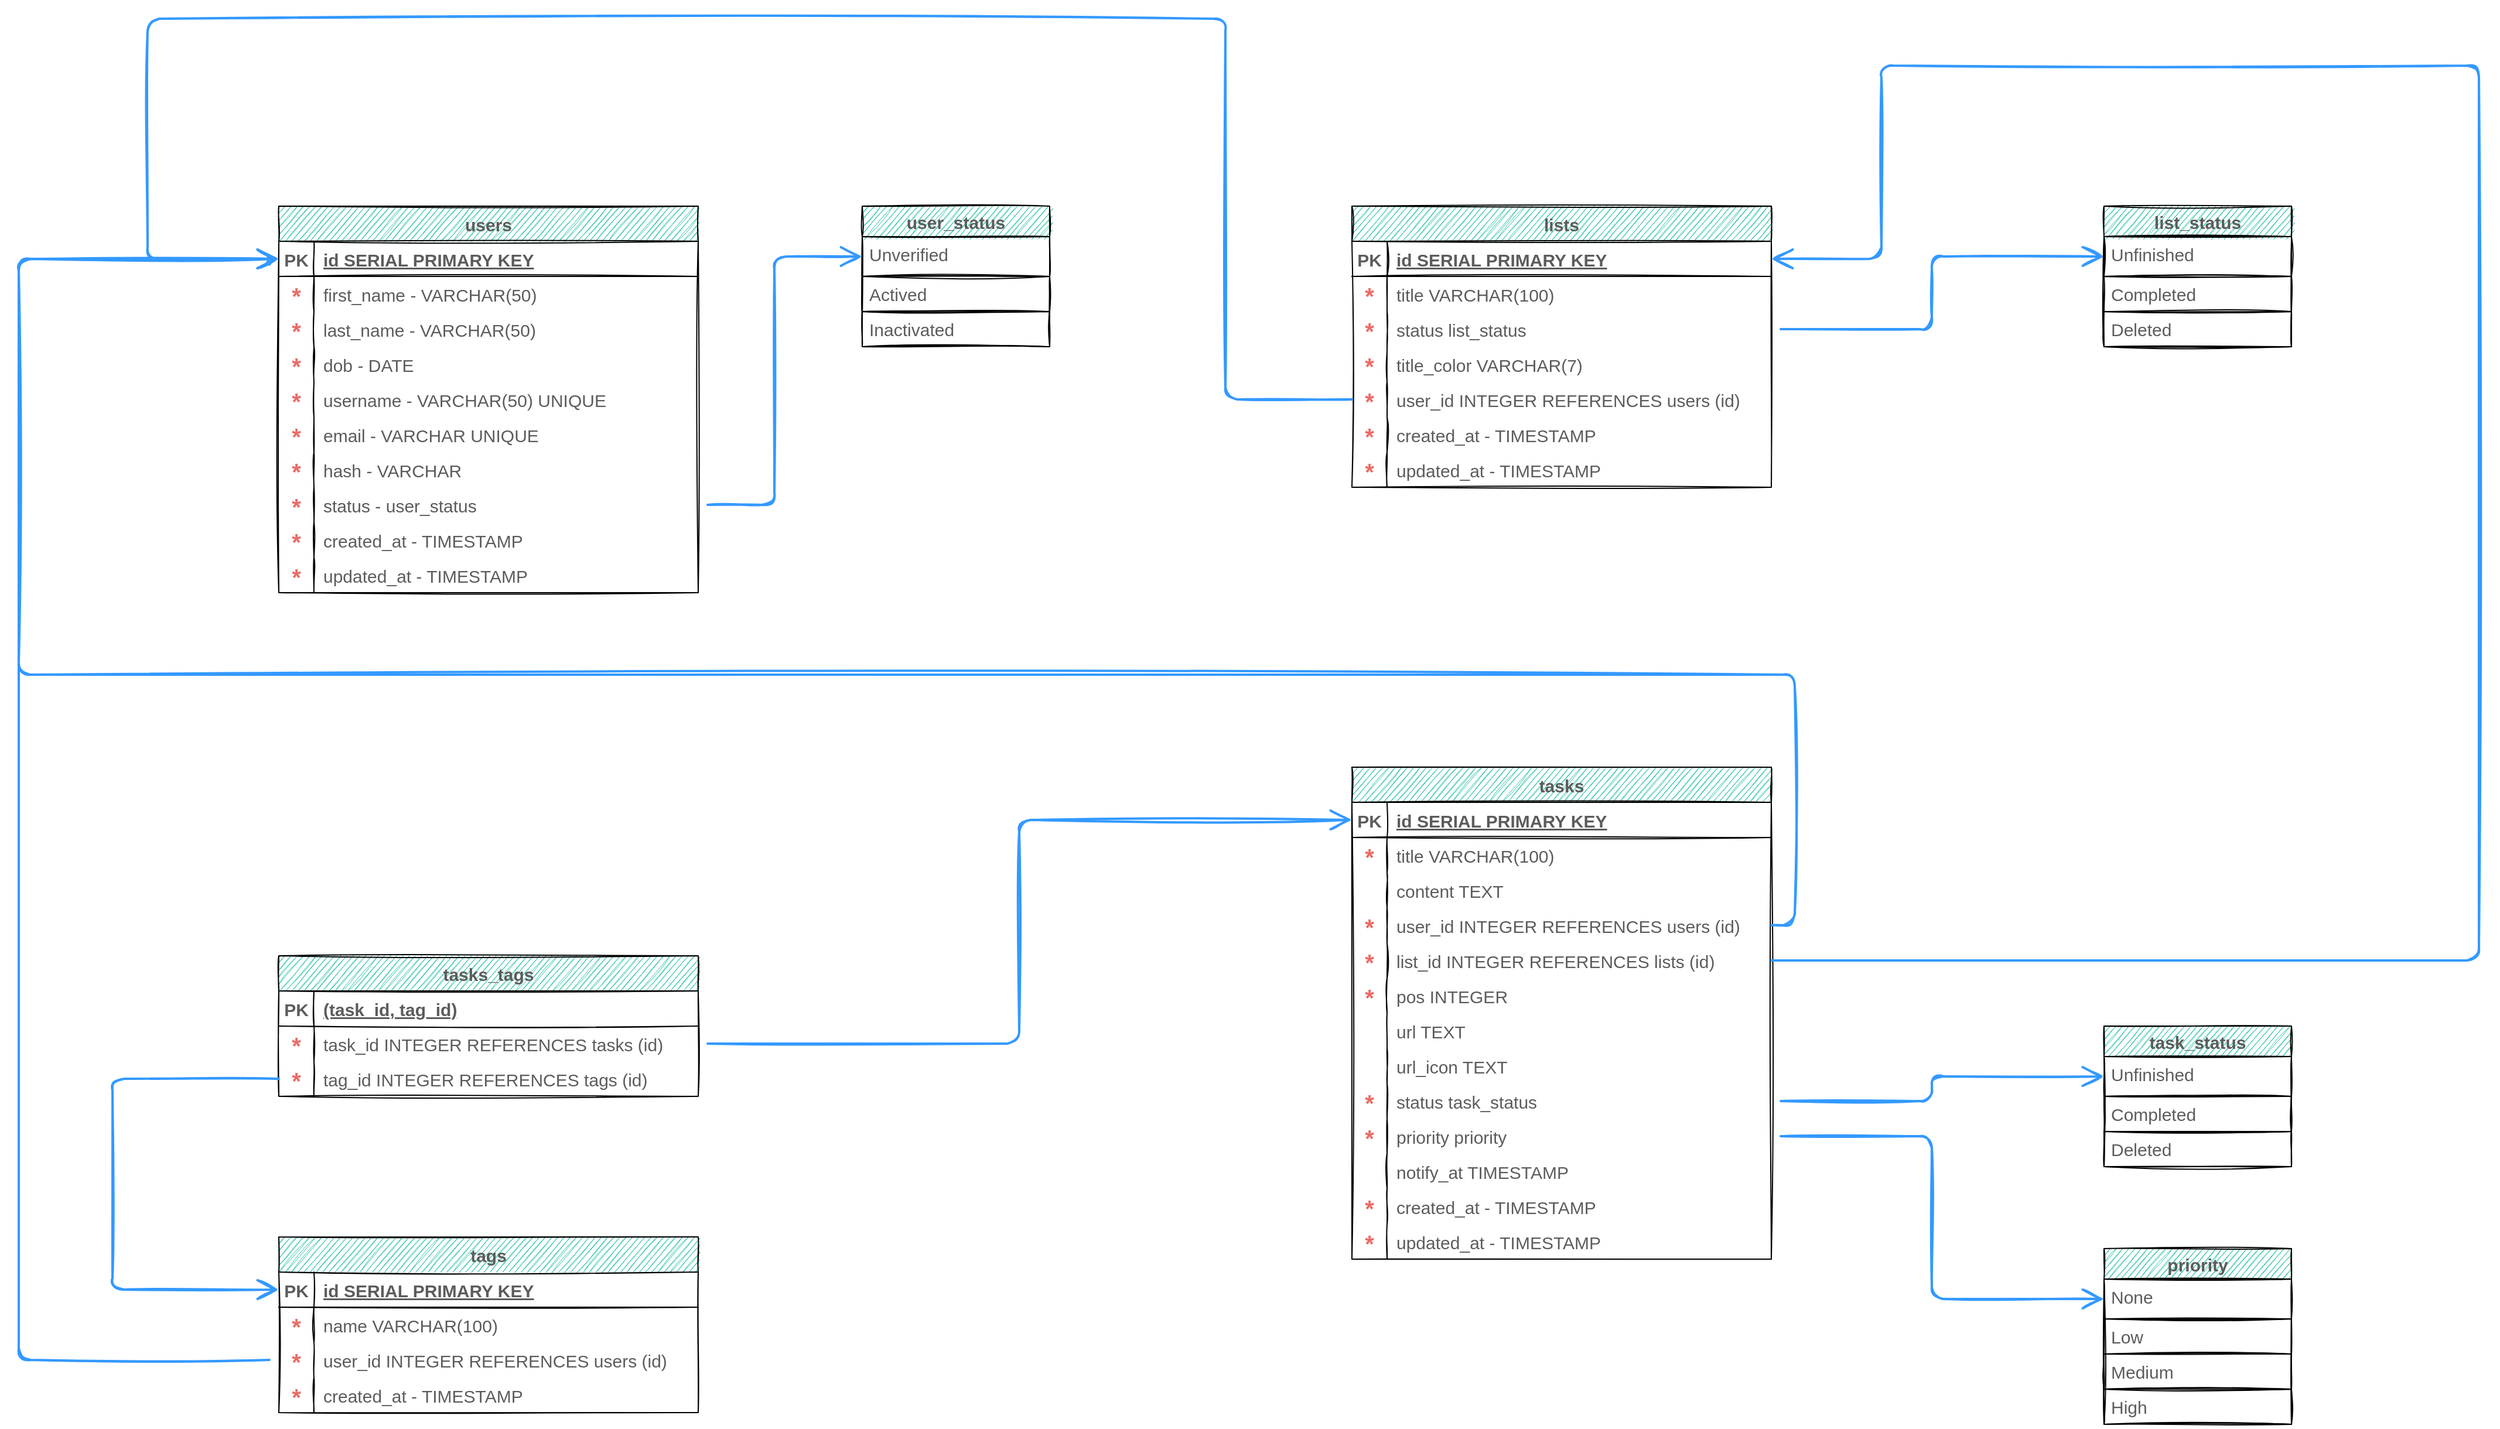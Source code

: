 <mxfile version="20.3.0" type="device"><diagram id="pWo9B6j66Rc05r8IjguN" name="Page-1"><mxGraphModel dx="2148" dy="2045" grid="1" gridSize="10" guides="1" tooltips="1" connect="1" arrows="1" fold="1" page="1" pageScale="1" pageWidth="850" pageHeight="1100" math="0" shadow="0"><root><mxCell id="0"/><mxCell id="1" parent="0"/><mxCell id="dUmujij8gKGc-i1G_f2U-1" value="users" style="shape=table;startSize=30;container=1;collapsible=1;childLayout=tableLayout;fixedRows=1;rowLines=0;fontStyle=1;align=center;resizeLast=1;rounded=0;fillColor=#21C0A5;strokeColor=default;fontColor=#5C5C5C;fontSize=15;fontFamily=Helvetica;sketch=1;strokeWidth=1;swimlaneLine=1;" parent="1" vertex="1"><mxGeometry x="-198" y="120" width="358" height="330" as="geometry"/></mxCell><mxCell id="dUmujij8gKGc-i1G_f2U-2" value="" style="shape=tableRow;horizontal=0;startSize=0;swimlaneHead=0;swimlaneBody=0;fillColor=none;collapsible=0;dropTarget=0;points=[[0,0.5],[1,0.5]];portConstraint=eastwest;top=0;left=0;right=0;bottom=1;rounded=0;strokeColor=default;fontColor=#5C5C5C;fontSize=15;fontFamily=Helvetica;sketch=1;strokeWidth=1;swimlaneLine=1;" parent="dUmujij8gKGc-i1G_f2U-1" vertex="1"><mxGeometry y="30" width="358" height="30" as="geometry"/></mxCell><mxCell id="dUmujij8gKGc-i1G_f2U-3" value="PK" style="shape=partialRectangle;connectable=0;fillColor=none;top=0;left=0;bottom=0;right=0;fontStyle=1;overflow=hidden;rounded=0;strokeColor=default;fontColor=#5C5C5C;fontSize=15;fontFamily=Helvetica;sketch=1;strokeWidth=1;swimlaneLine=1;" parent="dUmujij8gKGc-i1G_f2U-2" vertex="1"><mxGeometry width="30" height="30" as="geometry"><mxRectangle width="30" height="30" as="alternateBounds"/></mxGeometry></mxCell><mxCell id="dUmujij8gKGc-i1G_f2U-4" value="id SERIAL PRIMARY KEY" style="shape=partialRectangle;connectable=0;fillColor=none;top=0;left=0;bottom=0;right=0;align=left;spacingLeft=6;fontStyle=5;overflow=hidden;rounded=0;strokeColor=default;fontColor=#5C5C5C;fontSize=15;fontFamily=Helvetica;sketch=1;strokeWidth=1;swimlaneLine=1;" parent="dUmujij8gKGc-i1G_f2U-2" vertex="1"><mxGeometry x="30" width="328" height="30" as="geometry"><mxRectangle width="328" height="30" as="alternateBounds"/></mxGeometry></mxCell><mxCell id="dUmujij8gKGc-i1G_f2U-5" value="" style="shape=tableRow;horizontal=0;startSize=0;swimlaneHead=0;swimlaneBody=0;fillColor=none;collapsible=0;dropTarget=0;points=[[0,0.5],[1,0.5]];portConstraint=eastwest;top=0;left=0;right=0;bottom=0;rounded=0;strokeColor=default;fontColor=#5C5C5C;fontSize=15;fontFamily=Helvetica;sketch=1;strokeWidth=1;swimlaneLine=1;" parent="dUmujij8gKGc-i1G_f2U-1" vertex="1"><mxGeometry y="60" width="358" height="30" as="geometry"/></mxCell><mxCell id="dUmujij8gKGc-i1G_f2U-6" value="*" style="shape=partialRectangle;connectable=0;fillColor=none;top=0;left=0;bottom=0;right=0;editable=1;overflow=hidden;rounded=0;strokeColor=default;fontColor=#EA6B66;fontSize=20;fontFamily=Helvetica;fontStyle=1;sketch=1;strokeWidth=1;swimlaneLine=1;" parent="dUmujij8gKGc-i1G_f2U-5" vertex="1"><mxGeometry width="30" height="30" as="geometry"><mxRectangle width="30" height="30" as="alternateBounds"/></mxGeometry></mxCell><mxCell id="dUmujij8gKGc-i1G_f2U-7" value="first_name - VARCHAR(50)" style="shape=partialRectangle;connectable=0;fillColor=none;top=0;left=0;bottom=0;right=0;align=left;spacingLeft=6;overflow=hidden;rounded=0;strokeColor=default;fontColor=#5C5C5C;fontSize=15;fontFamily=Helvetica;sketch=1;strokeWidth=1;swimlaneLine=1;" parent="dUmujij8gKGc-i1G_f2U-5" vertex="1"><mxGeometry x="30" width="328" height="30" as="geometry"><mxRectangle width="328" height="30" as="alternateBounds"/></mxGeometry></mxCell><mxCell id="dUmujij8gKGc-i1G_f2U-8" value="" style="shape=tableRow;horizontal=0;startSize=0;swimlaneHead=0;swimlaneBody=0;fillColor=none;collapsible=0;dropTarget=0;points=[[0,0.5],[1,0.5]];portConstraint=eastwest;top=0;left=0;right=0;bottom=0;rounded=0;strokeColor=default;fontColor=#5C5C5C;fontSize=15;fontFamily=Helvetica;sketch=1;strokeWidth=1;swimlaneLine=1;" parent="dUmujij8gKGc-i1G_f2U-1" vertex="1"><mxGeometry y="90" width="358" height="30" as="geometry"/></mxCell><mxCell id="dUmujij8gKGc-i1G_f2U-9" value="*" style="shape=partialRectangle;connectable=0;fillColor=none;top=0;left=0;bottom=0;right=0;editable=1;overflow=hidden;rounded=0;strokeColor=default;fontColor=#EA6B66;fontSize=20;fontFamily=Helvetica;fontStyle=1;sketch=1;strokeWidth=1;swimlaneLine=1;" parent="dUmujij8gKGc-i1G_f2U-8" vertex="1"><mxGeometry width="30" height="30" as="geometry"><mxRectangle width="30" height="30" as="alternateBounds"/></mxGeometry></mxCell><mxCell id="dUmujij8gKGc-i1G_f2U-10" value="last_name - VARCHAR(50)" style="shape=partialRectangle;connectable=0;fillColor=none;top=0;left=0;bottom=0;right=0;align=left;spacingLeft=6;overflow=hidden;rounded=0;strokeColor=default;fontColor=#5C5C5C;fontSize=15;fontFamily=Helvetica;sketch=1;strokeWidth=1;swimlaneLine=1;" parent="dUmujij8gKGc-i1G_f2U-8" vertex="1"><mxGeometry x="30" width="328" height="30" as="geometry"><mxRectangle width="328" height="30" as="alternateBounds"/></mxGeometry></mxCell><mxCell id="dUmujij8gKGc-i1G_f2U-11" value="" style="shape=tableRow;horizontal=0;startSize=0;swimlaneHead=0;swimlaneBody=0;fillColor=none;collapsible=0;dropTarget=0;points=[[0,0.5],[1,0.5]];portConstraint=eastwest;top=0;left=0;right=0;bottom=0;rounded=0;strokeColor=default;fontColor=#5C5C5C;fontSize=15;fontFamily=Helvetica;sketch=1;strokeWidth=1;swimlaneLine=1;" parent="dUmujij8gKGc-i1G_f2U-1" vertex="1"><mxGeometry y="120" width="358" height="30" as="geometry"/></mxCell><mxCell id="dUmujij8gKGc-i1G_f2U-12" value="*" style="shape=partialRectangle;connectable=0;fillColor=none;top=0;left=0;bottom=0;right=0;editable=1;overflow=hidden;rounded=0;strokeColor=default;fontColor=#EA6B66;fontSize=20;fontFamily=Helvetica;fontStyle=1;sketch=1;strokeWidth=1;swimlaneLine=1;" parent="dUmujij8gKGc-i1G_f2U-11" vertex="1"><mxGeometry width="30" height="30" as="geometry"><mxRectangle width="30" height="30" as="alternateBounds"/></mxGeometry></mxCell><mxCell id="dUmujij8gKGc-i1G_f2U-13" value="dob - DATE" style="shape=partialRectangle;connectable=0;fillColor=none;top=0;left=0;bottom=0;right=0;align=left;spacingLeft=6;overflow=hidden;rounded=0;strokeColor=default;fontColor=#5C5C5C;fontSize=15;fontFamily=Helvetica;sketch=1;strokeWidth=1;swimlaneLine=1;" parent="dUmujij8gKGc-i1G_f2U-11" vertex="1"><mxGeometry x="30" width="328" height="30" as="geometry"><mxRectangle width="328" height="30" as="alternateBounds"/></mxGeometry></mxCell><mxCell id="5HMOEb2sOmsDQPF9pN8P-1" value="" style="shape=tableRow;horizontal=0;startSize=0;swimlaneHead=0;swimlaneBody=0;fillColor=none;collapsible=0;dropTarget=0;points=[[0,0.5],[1,0.5]];portConstraint=eastwest;top=0;left=0;right=0;bottom=0;rounded=0;strokeColor=default;fontColor=#5C5C5C;fontSize=15;fontFamily=Helvetica;sketch=1;strokeWidth=1;swimlaneLine=1;" parent="dUmujij8gKGc-i1G_f2U-1" vertex="1"><mxGeometry y="150" width="358" height="30" as="geometry"/></mxCell><mxCell id="5HMOEb2sOmsDQPF9pN8P-2" value="*" style="shape=partialRectangle;connectable=0;fillColor=none;top=0;left=0;bottom=0;right=0;editable=1;overflow=hidden;rounded=0;strokeColor=default;fontColor=#EA6B66;fontSize=20;fontFamily=Helvetica;fontStyle=1;sketch=1;strokeWidth=1;swimlaneLine=1;" parent="5HMOEb2sOmsDQPF9pN8P-1" vertex="1"><mxGeometry width="30" height="30" as="geometry"><mxRectangle width="30" height="30" as="alternateBounds"/></mxGeometry></mxCell><mxCell id="5HMOEb2sOmsDQPF9pN8P-3" value="username - VARCHAR(50) UNIQUE" style="shape=partialRectangle;connectable=0;fillColor=none;top=0;left=0;bottom=0;right=0;align=left;spacingLeft=6;overflow=hidden;rounded=0;strokeColor=default;fontColor=#5C5C5C;fontSize=15;fontFamily=Helvetica;sketch=1;strokeWidth=1;swimlaneLine=1;" parent="5HMOEb2sOmsDQPF9pN8P-1" vertex="1"><mxGeometry x="30" width="328" height="30" as="geometry"><mxRectangle width="328" height="30" as="alternateBounds"/></mxGeometry></mxCell><mxCell id="5HMOEb2sOmsDQPF9pN8P-4" value="" style="shape=tableRow;horizontal=0;startSize=0;swimlaneHead=0;swimlaneBody=0;fillColor=none;collapsible=0;dropTarget=0;points=[[0,0.5],[1,0.5]];portConstraint=eastwest;top=0;left=0;right=0;bottom=0;rounded=0;strokeColor=default;fontColor=#5C5C5C;fontSize=15;fontFamily=Helvetica;sketch=1;strokeWidth=1;swimlaneLine=1;" parent="dUmujij8gKGc-i1G_f2U-1" vertex="1"><mxGeometry y="180" width="358" height="30" as="geometry"/></mxCell><mxCell id="5HMOEb2sOmsDQPF9pN8P-5" value="*" style="shape=partialRectangle;connectable=0;fillColor=none;top=0;left=0;bottom=0;right=0;editable=1;overflow=hidden;rounded=0;strokeColor=default;fontColor=#EA6B66;fontSize=20;fontFamily=Helvetica;fontStyle=1;sketch=1;strokeWidth=1;swimlaneLine=1;" parent="5HMOEb2sOmsDQPF9pN8P-4" vertex="1"><mxGeometry width="30" height="30" as="geometry"><mxRectangle width="30" height="30" as="alternateBounds"/></mxGeometry></mxCell><mxCell id="5HMOEb2sOmsDQPF9pN8P-6" value="email - VARCHAR UNIQUE" style="shape=partialRectangle;connectable=0;fillColor=none;top=0;left=0;bottom=0;right=0;align=left;spacingLeft=6;overflow=hidden;rounded=0;strokeColor=default;fontColor=#5C5C5C;fontSize=15;fontFamily=Helvetica;sketch=1;strokeWidth=1;swimlaneLine=1;" parent="5HMOEb2sOmsDQPF9pN8P-4" vertex="1"><mxGeometry x="30" width="328" height="30" as="geometry"><mxRectangle width="328" height="30" as="alternateBounds"/></mxGeometry></mxCell><mxCell id="5HMOEb2sOmsDQPF9pN8P-7" value="" style="shape=tableRow;horizontal=0;startSize=0;swimlaneHead=0;swimlaneBody=0;fillColor=none;collapsible=0;dropTarget=0;points=[[0,0.5],[1,0.5]];portConstraint=eastwest;top=0;left=0;right=0;bottom=0;rounded=0;strokeColor=default;fontColor=#5C5C5C;fontSize=15;fontFamily=Helvetica;sketch=1;strokeWidth=1;swimlaneLine=1;" parent="dUmujij8gKGc-i1G_f2U-1" vertex="1"><mxGeometry y="210" width="358" height="30" as="geometry"/></mxCell><mxCell id="5HMOEb2sOmsDQPF9pN8P-8" value="*" style="shape=partialRectangle;connectable=0;fillColor=none;top=0;left=0;bottom=0;right=0;editable=1;overflow=hidden;rounded=0;strokeColor=default;fontColor=#EA6B66;fontSize=20;fontFamily=Helvetica;fontStyle=1;sketch=1;strokeWidth=1;swimlaneLine=1;" parent="5HMOEb2sOmsDQPF9pN8P-7" vertex="1"><mxGeometry width="30" height="30" as="geometry"><mxRectangle width="30" height="30" as="alternateBounds"/></mxGeometry></mxCell><mxCell id="5HMOEb2sOmsDQPF9pN8P-9" value="hash - VARCHAR" style="shape=partialRectangle;connectable=0;fillColor=none;top=0;left=0;bottom=0;right=0;align=left;spacingLeft=6;overflow=hidden;rounded=0;strokeColor=default;fontColor=#5C5C5C;fontSize=15;fontFamily=Helvetica;sketch=1;strokeWidth=1;swimlaneLine=1;" parent="5HMOEb2sOmsDQPF9pN8P-7" vertex="1"><mxGeometry x="30" width="328" height="30" as="geometry"><mxRectangle width="328" height="30" as="alternateBounds"/></mxGeometry></mxCell><mxCell id="5HMOEb2sOmsDQPF9pN8P-10" value="" style="shape=tableRow;horizontal=0;startSize=0;swimlaneHead=0;swimlaneBody=0;fillColor=none;collapsible=0;dropTarget=0;points=[[0,0.5],[1,0.5]];portConstraint=eastwest;top=0;left=0;right=0;bottom=0;rounded=0;strokeColor=default;fontColor=#5C5C5C;fontSize=15;fontFamily=Helvetica;sketch=1;strokeWidth=1;swimlaneLine=1;" parent="dUmujij8gKGc-i1G_f2U-1" vertex="1"><mxGeometry y="240" width="358" height="30" as="geometry"/></mxCell><mxCell id="5HMOEb2sOmsDQPF9pN8P-11" value="*" style="shape=partialRectangle;connectable=0;fillColor=none;top=0;left=0;bottom=0;right=0;editable=1;overflow=hidden;rounded=0;strokeColor=default;fontColor=#EA6B66;fontSize=20;fontFamily=Helvetica;fontStyle=1;sketch=1;strokeWidth=1;swimlaneLine=1;" parent="5HMOEb2sOmsDQPF9pN8P-10" vertex="1"><mxGeometry width="30" height="30" as="geometry"><mxRectangle width="30" height="30" as="alternateBounds"/></mxGeometry></mxCell><mxCell id="5HMOEb2sOmsDQPF9pN8P-12" value="status - user_status" style="shape=partialRectangle;connectable=0;fillColor=none;top=0;left=0;bottom=0;right=0;align=left;spacingLeft=6;overflow=hidden;rounded=0;strokeColor=default;fontColor=#5C5C5C;fontSize=15;fontFamily=Helvetica;sketch=1;strokeWidth=1;swimlaneLine=1;" parent="5HMOEb2sOmsDQPF9pN8P-10" vertex="1"><mxGeometry x="30" width="328" height="30" as="geometry"><mxRectangle width="328" height="30" as="alternateBounds"/></mxGeometry></mxCell><mxCell id="5HMOEb2sOmsDQPF9pN8P-13" value="" style="shape=tableRow;horizontal=0;startSize=0;swimlaneHead=0;swimlaneBody=0;fillColor=none;collapsible=0;dropTarget=0;points=[[0,0.5],[1,0.5]];portConstraint=eastwest;top=0;left=0;right=0;bottom=0;rounded=0;strokeColor=default;fontColor=#5C5C5C;fontSize=15;fontFamily=Helvetica;sketch=1;strokeWidth=1;swimlaneLine=1;" parent="dUmujij8gKGc-i1G_f2U-1" vertex="1"><mxGeometry y="270" width="358" height="30" as="geometry"/></mxCell><mxCell id="5HMOEb2sOmsDQPF9pN8P-14" value="*" style="shape=partialRectangle;connectable=0;fillColor=none;top=0;left=0;bottom=0;right=0;editable=1;overflow=hidden;rounded=0;strokeColor=default;fontColor=#EA6B66;fontSize=20;fontFamily=Helvetica;fontStyle=1;sketch=1;strokeWidth=1;swimlaneLine=1;" parent="5HMOEb2sOmsDQPF9pN8P-13" vertex="1"><mxGeometry width="30" height="30" as="geometry"><mxRectangle width="30" height="30" as="alternateBounds"/></mxGeometry></mxCell><mxCell id="5HMOEb2sOmsDQPF9pN8P-15" value="created_at - TIMESTAMP" style="shape=partialRectangle;connectable=0;fillColor=none;top=0;left=0;bottom=0;right=0;align=left;spacingLeft=6;overflow=hidden;rounded=0;strokeColor=default;fontColor=#5C5C5C;fontSize=15;fontFamily=Helvetica;sketch=1;strokeWidth=1;swimlaneLine=1;" parent="5HMOEb2sOmsDQPF9pN8P-13" vertex="1"><mxGeometry x="30" width="328" height="30" as="geometry"><mxRectangle width="328" height="30" as="alternateBounds"/></mxGeometry></mxCell><mxCell id="5HMOEb2sOmsDQPF9pN8P-16" value="" style="shape=tableRow;horizontal=0;startSize=0;swimlaneHead=0;swimlaneBody=0;fillColor=none;collapsible=0;dropTarget=0;points=[[0,0.5],[1,0.5]];portConstraint=eastwest;top=0;left=0;right=0;bottom=0;rounded=0;strokeColor=default;fontColor=#5C5C5C;fontSize=15;fontFamily=Helvetica;sketch=1;strokeWidth=1;swimlaneLine=1;" parent="dUmujij8gKGc-i1G_f2U-1" vertex="1"><mxGeometry y="300" width="358" height="30" as="geometry"/></mxCell><mxCell id="5HMOEb2sOmsDQPF9pN8P-17" value="*" style="shape=partialRectangle;connectable=0;fillColor=none;top=0;left=0;bottom=0;right=0;editable=1;overflow=hidden;rounded=0;strokeColor=default;fontColor=#EA6B66;fontSize=20;fontFamily=Helvetica;fontStyle=1;sketch=1;strokeWidth=1;swimlaneLine=1;" parent="5HMOEb2sOmsDQPF9pN8P-16" vertex="1"><mxGeometry width="30" height="30" as="geometry"><mxRectangle width="30" height="30" as="alternateBounds"/></mxGeometry></mxCell><mxCell id="5HMOEb2sOmsDQPF9pN8P-18" value="updated_at - TIMESTAMP" style="shape=partialRectangle;connectable=0;fillColor=none;top=0;left=0;bottom=0;right=0;align=left;spacingLeft=6;overflow=hidden;rounded=0;strokeColor=default;fontColor=#5C5C5C;fontSize=15;fontFamily=Helvetica;sketch=1;strokeWidth=1;swimlaneLine=1;" parent="5HMOEb2sOmsDQPF9pN8P-16" vertex="1"><mxGeometry x="30" width="328" height="30" as="geometry"><mxRectangle width="328" height="30" as="alternateBounds"/></mxGeometry></mxCell><mxCell id="5HMOEb2sOmsDQPF9pN8P-30" value="user_status" style="swimlane;fontStyle=1;childLayout=stackLayout;horizontal=1;startSize=26;horizontalStack=0;resizeParent=1;resizeParentMax=0;resizeLast=0;collapsible=1;marginBottom=0;align=center;fontSize=15;hachureGap=4;strokeColor=default;fontFamily=Helvetica;fontColor=#5C5C5C;fillColor=#21C0A5;sketch=1;strokeWidth=1;swimlaneLine=1;" parent="1" vertex="1"><mxGeometry x="300" y="120" width="160" height="120" as="geometry"/></mxCell><mxCell id="5HMOEb2sOmsDQPF9pN8P-31" value="Unverified" style="text;strokeColor=default;fillColor=none;spacingLeft=4;spacingRight=4;overflow=hidden;rotatable=0;points=[[0,0.5],[1,0.5]];portConstraint=eastwest;fontSize=15;hachureGap=4;fontFamily=Helvetica;fontColor=#5C5C5C;align=left;sketch=1;strokeWidth=1;swimlaneLine=1;" parent="5HMOEb2sOmsDQPF9pN8P-30" vertex="1"><mxGeometry y="26" width="160" height="34" as="geometry"/></mxCell><mxCell id="5HMOEb2sOmsDQPF9pN8P-32" value="Actived" style="text;strokeColor=default;fillColor=none;spacingLeft=4;spacingRight=4;overflow=hidden;rotatable=0;points=[[0,0.5],[1,0.5]];portConstraint=eastwest;fontSize=15;hachureGap=4;fontFamily=Helvetica;fontColor=#5C5C5C;sketch=1;strokeWidth=1;swimlaneLine=1;" parent="5HMOEb2sOmsDQPF9pN8P-30" vertex="1"><mxGeometry y="60" width="160" height="30" as="geometry"/></mxCell><mxCell id="5HMOEb2sOmsDQPF9pN8P-33" value="Inactivated" style="text;strokeColor=default;fillColor=none;spacingLeft=4;spacingRight=4;overflow=hidden;rotatable=0;points=[[0,0.5],[1,0.5]];portConstraint=eastwest;fontSize=15;hachureGap=4;fontFamily=Helvetica;fontColor=#5C5C5C;sketch=1;strokeWidth=1;swimlaneLine=1;" parent="5HMOEb2sOmsDQPF9pN8P-30" vertex="1"><mxGeometry y="90" width="160" height="30" as="geometry"/></mxCell><mxCell id="5HMOEb2sOmsDQPF9pN8P-37" style="edgeStyle=orthogonalEdgeStyle;hachureGap=4;orthogonalLoop=1;jettySize=auto;html=1;entryX=0;entryY=0.5;entryDx=0;entryDy=0;strokeColor=#3399FF;fontFamily=Helvetica;fontSize=15;fontColor=#5C5C5C;endArrow=open;startSize=14;endSize=14;sourcePerimeterSpacing=8;targetPerimeterSpacing=8;fillColor=#21C0A5;sketch=1;strokeWidth=2;swimlaneLine=1;rounded=1;" parent="1" source="5HMOEb2sOmsDQPF9pN8P-10" target="5HMOEb2sOmsDQPF9pN8P-31" edge="1"><mxGeometry relative="1" as="geometry"/></mxCell><mxCell id="5HMOEb2sOmsDQPF9pN8P-38" value="priority" style="swimlane;fontStyle=1;childLayout=stackLayout;horizontal=1;startSize=26;horizontalStack=0;resizeParent=1;resizeParentMax=0;resizeLast=0;collapsible=1;marginBottom=0;align=center;fontSize=15;hachureGap=4;strokeColor=default;fontFamily=Helvetica;fontColor=#5C5C5C;fillColor=#21C0A5;sketch=1;strokeWidth=1;swimlaneLine=1;" parent="1" vertex="1"><mxGeometry x="1360" y="1010" width="160" height="150" as="geometry"/></mxCell><mxCell id="5HMOEb2sOmsDQPF9pN8P-39" value="None" style="text;strokeColor=default;fillColor=none;spacingLeft=4;spacingRight=4;overflow=hidden;rotatable=0;points=[[0,0.5],[1,0.5]];portConstraint=eastwest;fontSize=15;hachureGap=4;fontFamily=Helvetica;fontColor=#5C5C5C;align=left;sketch=1;strokeWidth=1;swimlaneLine=1;" parent="5HMOEb2sOmsDQPF9pN8P-38" vertex="1"><mxGeometry y="26" width="160" height="34" as="geometry"/></mxCell><mxCell id="5HMOEb2sOmsDQPF9pN8P-40" value="Low" style="text;strokeColor=default;fillColor=none;spacingLeft=4;spacingRight=4;overflow=hidden;rotatable=0;points=[[0,0.5],[1,0.5]];portConstraint=eastwest;fontSize=15;hachureGap=4;fontFamily=Helvetica;fontColor=#5C5C5C;sketch=1;strokeWidth=1;swimlaneLine=1;" parent="5HMOEb2sOmsDQPF9pN8P-38" vertex="1"><mxGeometry y="60" width="160" height="30" as="geometry"/></mxCell><mxCell id="5HMOEb2sOmsDQPF9pN8P-41" value="Medium" style="text;strokeColor=default;fillColor=none;spacingLeft=4;spacingRight=4;overflow=hidden;rotatable=0;points=[[0,0.5],[1,0.5]];portConstraint=eastwest;fontSize=15;hachureGap=4;fontFamily=Helvetica;fontColor=#5C5C5C;sketch=1;strokeWidth=1;swimlaneLine=1;" parent="5HMOEb2sOmsDQPF9pN8P-38" vertex="1"><mxGeometry y="90" width="160" height="30" as="geometry"/></mxCell><mxCell id="5HMOEb2sOmsDQPF9pN8P-50" value="High" style="text;strokeColor=default;fillColor=none;spacingLeft=4;spacingRight=4;overflow=hidden;rotatable=0;points=[[0,0.5],[1,0.5]];portConstraint=eastwest;fontSize=15;hachureGap=4;fontFamily=Helvetica;fontColor=#5C5C5C;sketch=1;strokeWidth=1;swimlaneLine=1;" parent="5HMOEb2sOmsDQPF9pN8P-38" vertex="1"><mxGeometry y="120" width="160" height="30" as="geometry"/></mxCell><mxCell id="5HMOEb2sOmsDQPF9pN8P-42" value="task_status" style="swimlane;fontStyle=1;childLayout=stackLayout;horizontal=1;startSize=26;horizontalStack=0;resizeParent=1;resizeParentMax=0;resizeLast=0;collapsible=1;marginBottom=0;align=center;fontSize=15;hachureGap=4;strokeColor=default;fontFamily=Helvetica;fontColor=#5C5C5C;fillColor=#21C0A5;sketch=1;strokeWidth=1;swimlaneLine=1;" parent="1" vertex="1"><mxGeometry x="1360" y="820" width="160" height="120" as="geometry"/></mxCell><mxCell id="5HMOEb2sOmsDQPF9pN8P-43" value="Unfinished" style="text;strokeColor=default;fillColor=none;spacingLeft=4;spacingRight=4;overflow=hidden;rotatable=0;points=[[0,0.5],[1,0.5]];portConstraint=eastwest;fontSize=15;hachureGap=4;fontFamily=Helvetica;fontColor=#5C5C5C;align=left;sketch=1;strokeWidth=1;swimlaneLine=1;" parent="5HMOEb2sOmsDQPF9pN8P-42" vertex="1"><mxGeometry y="26" width="160" height="34" as="geometry"/></mxCell><mxCell id="5HMOEb2sOmsDQPF9pN8P-44" value="Completed" style="text;strokeColor=default;fillColor=none;spacingLeft=4;spacingRight=4;overflow=hidden;rotatable=0;points=[[0,0.5],[1,0.5]];portConstraint=eastwest;fontSize=15;hachureGap=4;fontFamily=Helvetica;fontColor=#5C5C5C;sketch=1;strokeWidth=1;swimlaneLine=1;" parent="5HMOEb2sOmsDQPF9pN8P-42" vertex="1"><mxGeometry y="60" width="160" height="30" as="geometry"/></mxCell><mxCell id="5HMOEb2sOmsDQPF9pN8P-45" value="Deleted" style="text;strokeColor=default;fillColor=none;spacingLeft=4;spacingRight=4;overflow=hidden;rotatable=0;points=[[0,0.5],[1,0.5]];portConstraint=eastwest;fontSize=15;hachureGap=4;fontFamily=Helvetica;fontColor=#5C5C5C;sketch=1;strokeWidth=1;swimlaneLine=1;" parent="5HMOEb2sOmsDQPF9pN8P-42" vertex="1"><mxGeometry y="90" width="160" height="30" as="geometry"/></mxCell><mxCell id="5HMOEb2sOmsDQPF9pN8P-46" value="list_status" style="swimlane;fontStyle=1;childLayout=stackLayout;horizontal=1;startSize=26;horizontalStack=0;resizeParent=1;resizeParentMax=0;resizeLast=0;collapsible=1;marginBottom=0;align=center;fontSize=15;hachureGap=4;strokeColor=default;fontFamily=Helvetica;fontColor=#5C5C5C;fillColor=#21C0A5;sketch=1;strokeWidth=1;swimlaneLine=1;" parent="1" vertex="1"><mxGeometry x="1360" y="120" width="160" height="120" as="geometry"/></mxCell><mxCell id="5HMOEb2sOmsDQPF9pN8P-47" value="Unfinished" style="text;strokeColor=default;fillColor=none;spacingLeft=4;spacingRight=4;overflow=hidden;rotatable=0;points=[[0,0.5],[1,0.5]];portConstraint=eastwest;fontSize=15;hachureGap=4;fontFamily=Helvetica;fontColor=#5C5C5C;align=left;sketch=1;strokeWidth=1;swimlaneLine=1;" parent="5HMOEb2sOmsDQPF9pN8P-46" vertex="1"><mxGeometry y="26" width="160" height="34" as="geometry"/></mxCell><mxCell id="5HMOEb2sOmsDQPF9pN8P-48" value="Completed" style="text;strokeColor=default;fillColor=none;spacingLeft=4;spacingRight=4;overflow=hidden;rotatable=0;points=[[0,0.5],[1,0.5]];portConstraint=eastwest;fontSize=15;hachureGap=4;fontFamily=Helvetica;fontColor=#5C5C5C;sketch=1;strokeWidth=1;swimlaneLine=1;" parent="5HMOEb2sOmsDQPF9pN8P-46" vertex="1"><mxGeometry y="60" width="160" height="30" as="geometry"/></mxCell><mxCell id="5HMOEb2sOmsDQPF9pN8P-49" value="Deleted" style="text;strokeColor=default;fillColor=none;spacingLeft=4;spacingRight=4;overflow=hidden;rotatable=0;points=[[0,0.5],[1,0.5]];portConstraint=eastwest;fontSize=15;hachureGap=4;fontFamily=Helvetica;fontColor=#5C5C5C;sketch=1;strokeWidth=1;swimlaneLine=1;" parent="5HMOEb2sOmsDQPF9pN8P-46" vertex="1"><mxGeometry y="90" width="160" height="30" as="geometry"/></mxCell><mxCell id="5HMOEb2sOmsDQPF9pN8P-51" value="lists" style="shape=table;startSize=30;container=1;collapsible=1;childLayout=tableLayout;fixedRows=1;rowLines=0;fontStyle=1;align=center;resizeLast=1;rounded=0;fillColor=#21C0A5;strokeColor=default;fontColor=#5C5C5C;fontSize=15;fontFamily=Helvetica;sketch=1;strokeWidth=1;swimlaneLine=1;" parent="1" vertex="1"><mxGeometry x="718" y="120" width="358" height="240" as="geometry"/></mxCell><mxCell id="5HMOEb2sOmsDQPF9pN8P-52" value="" style="shape=tableRow;horizontal=0;startSize=0;swimlaneHead=0;swimlaneBody=0;fillColor=none;collapsible=0;dropTarget=0;points=[[0,0.5],[1,0.5]];portConstraint=eastwest;top=0;left=0;right=0;bottom=1;rounded=0;strokeColor=default;fontColor=#5C5C5C;fontSize=15;fontFamily=Helvetica;sketch=1;strokeWidth=1;swimlaneLine=1;" parent="5HMOEb2sOmsDQPF9pN8P-51" vertex="1"><mxGeometry y="30" width="358" height="30" as="geometry"/></mxCell><mxCell id="5HMOEb2sOmsDQPF9pN8P-53" value="PK" style="shape=partialRectangle;connectable=0;fillColor=none;top=0;left=0;bottom=0;right=0;fontStyle=1;overflow=hidden;rounded=0;strokeColor=default;fontColor=#5C5C5C;fontSize=15;fontFamily=Helvetica;sketch=1;strokeWidth=1;swimlaneLine=1;" parent="5HMOEb2sOmsDQPF9pN8P-52" vertex="1"><mxGeometry width="30" height="30" as="geometry"><mxRectangle width="30" height="30" as="alternateBounds"/></mxGeometry></mxCell><mxCell id="5HMOEb2sOmsDQPF9pN8P-54" value="id SERIAL PRIMARY KEY" style="shape=partialRectangle;connectable=0;fillColor=none;top=0;left=0;bottom=0;right=0;align=left;spacingLeft=6;fontStyle=5;overflow=hidden;rounded=0;strokeColor=default;fontColor=#5C5C5C;fontSize=15;fontFamily=Helvetica;sketch=1;strokeWidth=1;swimlaneLine=1;" parent="5HMOEb2sOmsDQPF9pN8P-52" vertex="1"><mxGeometry x="30" width="328" height="30" as="geometry"><mxRectangle width="328" height="30" as="alternateBounds"/></mxGeometry></mxCell><mxCell id="5HMOEb2sOmsDQPF9pN8P-55" value="" style="shape=tableRow;horizontal=0;startSize=0;swimlaneHead=0;swimlaneBody=0;fillColor=none;collapsible=0;dropTarget=0;points=[[0,0.5],[1,0.5]];portConstraint=eastwest;top=0;left=0;right=0;bottom=0;rounded=0;strokeColor=default;fontColor=#5C5C5C;fontSize=15;fontFamily=Helvetica;sketch=1;strokeWidth=1;swimlaneLine=1;" parent="5HMOEb2sOmsDQPF9pN8P-51" vertex="1"><mxGeometry y="60" width="358" height="30" as="geometry"/></mxCell><mxCell id="5HMOEb2sOmsDQPF9pN8P-56" value="*" style="shape=partialRectangle;connectable=0;fillColor=none;top=0;left=0;bottom=0;right=0;editable=1;overflow=hidden;rounded=0;strokeColor=default;fontColor=#EA6B66;fontSize=20;fontFamily=Helvetica;fontStyle=1;sketch=1;strokeWidth=1;swimlaneLine=1;" parent="5HMOEb2sOmsDQPF9pN8P-55" vertex="1"><mxGeometry width="30" height="30" as="geometry"><mxRectangle width="30" height="30" as="alternateBounds"/></mxGeometry></mxCell><mxCell id="5HMOEb2sOmsDQPF9pN8P-57" value="title VARCHAR(100)" style="shape=partialRectangle;connectable=0;fillColor=none;top=0;left=0;bottom=0;right=0;align=left;spacingLeft=6;overflow=hidden;rounded=0;strokeColor=default;fontColor=#5C5C5C;fontSize=15;fontFamily=Helvetica;sketch=1;strokeWidth=1;swimlaneLine=1;" parent="5HMOEb2sOmsDQPF9pN8P-55" vertex="1"><mxGeometry x="30" width="328" height="30" as="geometry"><mxRectangle width="328" height="30" as="alternateBounds"/></mxGeometry></mxCell><mxCell id="5HMOEb2sOmsDQPF9pN8P-58" value="" style="shape=tableRow;horizontal=0;startSize=0;swimlaneHead=0;swimlaneBody=0;fillColor=none;collapsible=0;dropTarget=0;points=[[0,0.5],[1,0.5]];portConstraint=eastwest;top=0;left=0;right=0;bottom=0;rounded=0;strokeColor=default;fontColor=#5C5C5C;fontSize=15;fontFamily=Helvetica;sketch=1;strokeWidth=1;swimlaneLine=1;" parent="5HMOEb2sOmsDQPF9pN8P-51" vertex="1"><mxGeometry y="90" width="358" height="30" as="geometry"/></mxCell><mxCell id="5HMOEb2sOmsDQPF9pN8P-59" value="*" style="shape=partialRectangle;connectable=0;fillColor=none;top=0;left=0;bottom=0;right=0;editable=1;overflow=hidden;rounded=0;strokeColor=default;fontColor=#EA6B66;fontSize=20;fontFamily=Helvetica;fontStyle=1;sketch=1;strokeWidth=1;swimlaneLine=1;" parent="5HMOEb2sOmsDQPF9pN8P-58" vertex="1"><mxGeometry width="30" height="30" as="geometry"><mxRectangle width="30" height="30" as="alternateBounds"/></mxGeometry></mxCell><mxCell id="5HMOEb2sOmsDQPF9pN8P-60" value="status list_status" style="shape=partialRectangle;connectable=0;fillColor=none;top=0;left=0;bottom=0;right=0;align=left;spacingLeft=6;overflow=hidden;rounded=0;strokeColor=default;fontColor=#5C5C5C;fontSize=15;fontFamily=Helvetica;sketch=1;strokeWidth=1;swimlaneLine=1;" parent="5HMOEb2sOmsDQPF9pN8P-58" vertex="1"><mxGeometry x="30" width="328" height="30" as="geometry"><mxRectangle width="328" height="30" as="alternateBounds"/></mxGeometry></mxCell><mxCell id="5HMOEb2sOmsDQPF9pN8P-61" value="" style="shape=tableRow;horizontal=0;startSize=0;swimlaneHead=0;swimlaneBody=0;fillColor=none;collapsible=0;dropTarget=0;points=[[0,0.5],[1,0.5]];portConstraint=eastwest;top=0;left=0;right=0;bottom=0;rounded=0;strokeColor=default;fontColor=#5C5C5C;fontSize=15;fontFamily=Helvetica;sketch=1;strokeWidth=1;swimlaneLine=1;" parent="5HMOEb2sOmsDQPF9pN8P-51" vertex="1"><mxGeometry y="120" width="358" height="30" as="geometry"/></mxCell><mxCell id="5HMOEb2sOmsDQPF9pN8P-62" value="*" style="shape=partialRectangle;connectable=0;fillColor=none;top=0;left=0;bottom=0;right=0;editable=1;overflow=hidden;rounded=0;strokeColor=default;fontColor=#EA6B66;fontSize=20;fontFamily=Helvetica;fontStyle=1;sketch=1;strokeWidth=1;swimlaneLine=1;" parent="5HMOEb2sOmsDQPF9pN8P-61" vertex="1"><mxGeometry width="30" height="30" as="geometry"><mxRectangle width="30" height="30" as="alternateBounds"/></mxGeometry></mxCell><mxCell id="5HMOEb2sOmsDQPF9pN8P-63" value="title_color VARCHAR(7)" style="shape=partialRectangle;connectable=0;fillColor=none;top=0;left=0;bottom=0;right=0;align=left;spacingLeft=6;overflow=hidden;rounded=0;strokeColor=default;fontColor=#5C5C5C;fontSize=15;fontFamily=Helvetica;sketch=1;strokeWidth=1;swimlaneLine=1;" parent="5HMOEb2sOmsDQPF9pN8P-61" vertex="1"><mxGeometry x="30" width="328" height="30" as="geometry"><mxRectangle width="328" height="30" as="alternateBounds"/></mxGeometry></mxCell><mxCell id="5HMOEb2sOmsDQPF9pN8P-64" value="" style="shape=tableRow;horizontal=0;startSize=0;swimlaneHead=0;swimlaneBody=0;fillColor=none;collapsible=0;dropTarget=0;points=[[0,0.5],[1,0.5]];portConstraint=eastwest;top=0;left=0;right=0;bottom=0;rounded=0;strokeColor=default;fontColor=#5C5C5C;fontSize=15;fontFamily=Helvetica;sketch=1;strokeWidth=1;swimlaneLine=1;" parent="5HMOEb2sOmsDQPF9pN8P-51" vertex="1"><mxGeometry y="150" width="358" height="30" as="geometry"/></mxCell><mxCell id="5HMOEb2sOmsDQPF9pN8P-65" value="*" style="shape=partialRectangle;connectable=0;fillColor=none;top=0;left=0;bottom=0;right=0;editable=1;overflow=hidden;rounded=0;strokeColor=default;fontColor=#EA6B66;fontSize=20;fontFamily=Helvetica;fontStyle=1;sketch=1;strokeWidth=1;swimlaneLine=1;" parent="5HMOEb2sOmsDQPF9pN8P-64" vertex="1"><mxGeometry width="30" height="30" as="geometry"><mxRectangle width="30" height="30" as="alternateBounds"/></mxGeometry></mxCell><mxCell id="5HMOEb2sOmsDQPF9pN8P-66" value="user_id INTEGER REFERENCES users (id)" style="shape=partialRectangle;connectable=0;fillColor=none;top=0;left=0;bottom=0;right=0;align=left;spacingLeft=6;overflow=hidden;rounded=0;strokeColor=default;fontColor=#5C5C5C;fontSize=15;fontFamily=Helvetica;sketch=1;strokeWidth=1;swimlaneLine=1;" parent="5HMOEb2sOmsDQPF9pN8P-64" vertex="1"><mxGeometry x="30" width="328" height="30" as="geometry"><mxRectangle width="328" height="30" as="alternateBounds"/></mxGeometry></mxCell><mxCell id="5HMOEb2sOmsDQPF9pN8P-76" value="" style="shape=tableRow;horizontal=0;startSize=0;swimlaneHead=0;swimlaneBody=0;fillColor=none;collapsible=0;dropTarget=0;points=[[0,0.5],[1,0.5]];portConstraint=eastwest;top=0;left=0;right=0;bottom=0;rounded=0;strokeColor=default;fontColor=#5C5C5C;fontSize=15;fontFamily=Helvetica;sketch=1;strokeWidth=1;swimlaneLine=1;" parent="5HMOEb2sOmsDQPF9pN8P-51" vertex="1"><mxGeometry y="180" width="358" height="30" as="geometry"/></mxCell><mxCell id="5HMOEb2sOmsDQPF9pN8P-77" value="*" style="shape=partialRectangle;connectable=0;fillColor=none;top=0;left=0;bottom=0;right=0;editable=1;overflow=hidden;rounded=0;strokeColor=default;fontColor=#EA6B66;fontSize=20;fontFamily=Helvetica;fontStyle=1;sketch=1;strokeWidth=1;swimlaneLine=1;" parent="5HMOEb2sOmsDQPF9pN8P-76" vertex="1"><mxGeometry width="30" height="30" as="geometry"><mxRectangle width="30" height="30" as="alternateBounds"/></mxGeometry></mxCell><mxCell id="5HMOEb2sOmsDQPF9pN8P-78" value="created_at - TIMESTAMP" style="shape=partialRectangle;connectable=0;fillColor=none;top=0;left=0;bottom=0;right=0;align=left;spacingLeft=6;overflow=hidden;rounded=0;strokeColor=default;fontColor=#5C5C5C;fontSize=15;fontFamily=Helvetica;sketch=1;strokeWidth=1;swimlaneLine=1;" parent="5HMOEb2sOmsDQPF9pN8P-76" vertex="1"><mxGeometry x="30" width="328" height="30" as="geometry"><mxRectangle width="328" height="30" as="alternateBounds"/></mxGeometry></mxCell><mxCell id="5HMOEb2sOmsDQPF9pN8P-79" value="" style="shape=tableRow;horizontal=0;startSize=0;swimlaneHead=0;swimlaneBody=0;fillColor=none;collapsible=0;dropTarget=0;points=[[0,0.5],[1,0.5]];portConstraint=eastwest;top=0;left=0;right=0;bottom=0;rounded=0;strokeColor=default;fontColor=#5C5C5C;fontSize=15;fontFamily=Helvetica;sketch=1;strokeWidth=1;swimlaneLine=1;" parent="5HMOEb2sOmsDQPF9pN8P-51" vertex="1"><mxGeometry y="210" width="358" height="30" as="geometry"/></mxCell><mxCell id="5HMOEb2sOmsDQPF9pN8P-80" value="*" style="shape=partialRectangle;connectable=0;fillColor=none;top=0;left=0;bottom=0;right=0;editable=1;overflow=hidden;rounded=0;strokeColor=default;fontColor=#EA6B66;fontSize=20;fontFamily=Helvetica;fontStyle=1;sketch=1;strokeWidth=1;swimlaneLine=1;" parent="5HMOEb2sOmsDQPF9pN8P-79" vertex="1"><mxGeometry width="30" height="30" as="geometry"><mxRectangle width="30" height="30" as="alternateBounds"/></mxGeometry></mxCell><mxCell id="5HMOEb2sOmsDQPF9pN8P-81" value="updated_at - TIMESTAMP" style="shape=partialRectangle;connectable=0;fillColor=none;top=0;left=0;bottom=0;right=0;align=left;spacingLeft=6;overflow=hidden;rounded=0;strokeColor=default;fontColor=#5C5C5C;fontSize=15;fontFamily=Helvetica;sketch=1;strokeWidth=1;swimlaneLine=1;" parent="5HMOEb2sOmsDQPF9pN8P-79" vertex="1"><mxGeometry x="30" width="328" height="30" as="geometry"><mxRectangle width="328" height="30" as="alternateBounds"/></mxGeometry></mxCell><mxCell id="5HMOEb2sOmsDQPF9pN8P-82" style="edgeStyle=orthogonalEdgeStyle;hachureGap=4;orthogonalLoop=1;jettySize=auto;html=1;entryX=0;entryY=0.5;entryDx=0;entryDy=0;strokeColor=#3399FF;fontFamily=Helvetica;fontSize=15;fontColor=#5C5C5C;endArrow=open;startSize=14;endSize=14;sourcePerimeterSpacing=8;targetPerimeterSpacing=8;fillColor=#21C0A5;sketch=1;strokeWidth=2;swimlaneLine=1;rounded=1;" parent="1" source="5HMOEb2sOmsDQPF9pN8P-58" target="5HMOEb2sOmsDQPF9pN8P-47" edge="1"><mxGeometry relative="1" as="geometry"/></mxCell><mxCell id="5HMOEb2sOmsDQPF9pN8P-87" value="tags" style="shape=table;startSize=30;container=1;collapsible=1;childLayout=tableLayout;fixedRows=1;rowLines=0;fontStyle=1;align=center;resizeLast=1;rounded=0;fillColor=#21C0A5;strokeColor=default;fontColor=#5C5C5C;fontSize=15;fontFamily=Helvetica;sketch=1;strokeWidth=1;swimlaneLine=1;" parent="1" vertex="1"><mxGeometry x="-198" y="1000" width="358" height="150" as="geometry"/></mxCell><mxCell id="5HMOEb2sOmsDQPF9pN8P-88" value="" style="shape=tableRow;horizontal=0;startSize=0;swimlaneHead=0;swimlaneBody=0;fillColor=none;collapsible=0;dropTarget=0;points=[[0,0.5],[1,0.5]];portConstraint=eastwest;top=0;left=0;right=0;bottom=1;rounded=0;strokeColor=default;fontColor=#5C5C5C;fontSize=15;fontFamily=Helvetica;sketch=1;strokeWidth=1;swimlaneLine=1;" parent="5HMOEb2sOmsDQPF9pN8P-87" vertex="1"><mxGeometry y="30" width="358" height="30" as="geometry"/></mxCell><mxCell id="5HMOEb2sOmsDQPF9pN8P-89" value="PK" style="shape=partialRectangle;connectable=0;fillColor=none;top=0;left=0;bottom=0;right=0;fontStyle=1;overflow=hidden;rounded=0;strokeColor=default;fontColor=#5C5C5C;fontSize=15;fontFamily=Helvetica;sketch=1;strokeWidth=1;swimlaneLine=1;" parent="5HMOEb2sOmsDQPF9pN8P-88" vertex="1"><mxGeometry width="30" height="30" as="geometry"><mxRectangle width="30" height="30" as="alternateBounds"/></mxGeometry></mxCell><mxCell id="5HMOEb2sOmsDQPF9pN8P-90" value="id SERIAL PRIMARY KEY" style="shape=partialRectangle;connectable=0;fillColor=none;top=0;left=0;bottom=0;right=0;align=left;spacingLeft=6;fontStyle=5;overflow=hidden;rounded=0;strokeColor=default;fontColor=#5C5C5C;fontSize=15;fontFamily=Helvetica;sketch=1;strokeWidth=1;swimlaneLine=1;" parent="5HMOEb2sOmsDQPF9pN8P-88" vertex="1"><mxGeometry x="30" width="328" height="30" as="geometry"><mxRectangle width="328" height="30" as="alternateBounds"/></mxGeometry></mxCell><mxCell id="5HMOEb2sOmsDQPF9pN8P-91" value="" style="shape=tableRow;horizontal=0;startSize=0;swimlaneHead=0;swimlaneBody=0;fillColor=none;collapsible=0;dropTarget=0;points=[[0,0.5],[1,0.5]];portConstraint=eastwest;top=0;left=0;right=0;bottom=0;rounded=0;strokeColor=default;fontColor=#5C5C5C;fontSize=15;fontFamily=Helvetica;sketch=1;strokeWidth=1;swimlaneLine=1;" parent="5HMOEb2sOmsDQPF9pN8P-87" vertex="1"><mxGeometry y="60" width="358" height="30" as="geometry"/></mxCell><mxCell id="5HMOEb2sOmsDQPF9pN8P-92" value="*" style="shape=partialRectangle;connectable=0;fillColor=none;top=0;left=0;bottom=0;right=0;editable=1;overflow=hidden;rounded=0;strokeColor=default;fontColor=#EA6B66;fontSize=20;fontFamily=Helvetica;fontStyle=1;sketch=1;strokeWidth=1;swimlaneLine=1;" parent="5HMOEb2sOmsDQPF9pN8P-91" vertex="1"><mxGeometry width="30" height="30" as="geometry"><mxRectangle width="30" height="30" as="alternateBounds"/></mxGeometry></mxCell><mxCell id="5HMOEb2sOmsDQPF9pN8P-93" value="name VARCHAR(100)" style="shape=partialRectangle;connectable=0;fillColor=none;top=0;left=0;bottom=0;right=0;align=left;spacingLeft=6;overflow=hidden;rounded=0;strokeColor=default;fontColor=#5C5C5C;fontSize=15;fontFamily=Helvetica;sketch=1;strokeWidth=1;swimlaneLine=1;" parent="5HMOEb2sOmsDQPF9pN8P-91" vertex="1"><mxGeometry x="30" width="328" height="30" as="geometry"><mxRectangle width="328" height="30" as="alternateBounds"/></mxGeometry></mxCell><mxCell id="5HMOEb2sOmsDQPF9pN8P-100" value="" style="shape=tableRow;horizontal=0;startSize=0;swimlaneHead=0;swimlaneBody=0;fillColor=none;collapsible=0;dropTarget=0;points=[[0,0.5],[1,0.5]];portConstraint=eastwest;top=0;left=0;right=0;bottom=0;rounded=0;strokeColor=default;fontColor=#5C5C5C;fontSize=15;fontFamily=Helvetica;sketch=1;strokeWidth=1;swimlaneLine=1;" parent="5HMOEb2sOmsDQPF9pN8P-87" vertex="1"><mxGeometry y="90" width="358" height="30" as="geometry"/></mxCell><mxCell id="5HMOEb2sOmsDQPF9pN8P-101" value="*" style="shape=partialRectangle;connectable=0;fillColor=none;top=0;left=0;bottom=0;right=0;editable=1;overflow=hidden;rounded=0;strokeColor=default;fontColor=#EA6B66;fontSize=20;fontFamily=Helvetica;fontStyle=1;sketch=1;strokeWidth=1;swimlaneLine=1;" parent="5HMOEb2sOmsDQPF9pN8P-100" vertex="1"><mxGeometry width="30" height="30" as="geometry"><mxRectangle width="30" height="30" as="alternateBounds"/></mxGeometry></mxCell><mxCell id="5HMOEb2sOmsDQPF9pN8P-102" value="user_id INTEGER REFERENCES users (id)" style="shape=partialRectangle;connectable=0;fillColor=none;top=0;left=0;bottom=0;right=0;align=left;spacingLeft=6;overflow=hidden;rounded=0;strokeColor=default;fontColor=#5C5C5C;fontSize=15;fontFamily=Helvetica;sketch=1;strokeWidth=1;swimlaneLine=1;" parent="5HMOEb2sOmsDQPF9pN8P-100" vertex="1"><mxGeometry x="30" width="328" height="30" as="geometry"><mxRectangle width="328" height="30" as="alternateBounds"/></mxGeometry></mxCell><mxCell id="5HMOEb2sOmsDQPF9pN8P-103" value="" style="shape=tableRow;horizontal=0;startSize=0;swimlaneHead=0;swimlaneBody=0;fillColor=none;collapsible=0;dropTarget=0;points=[[0,0.5],[1,0.5]];portConstraint=eastwest;top=0;left=0;right=0;bottom=0;rounded=0;strokeColor=default;fontColor=#5C5C5C;fontSize=15;fontFamily=Helvetica;sketch=1;strokeWidth=1;swimlaneLine=1;" parent="5HMOEb2sOmsDQPF9pN8P-87" vertex="1"><mxGeometry y="120" width="358" height="30" as="geometry"/></mxCell><mxCell id="5HMOEb2sOmsDQPF9pN8P-104" value="*" style="shape=partialRectangle;connectable=0;fillColor=none;top=0;left=0;bottom=0;right=0;editable=1;overflow=hidden;rounded=0;strokeColor=default;fontColor=#EA6B66;fontSize=20;fontFamily=Helvetica;fontStyle=1;sketch=1;strokeWidth=1;swimlaneLine=1;" parent="5HMOEb2sOmsDQPF9pN8P-103" vertex="1"><mxGeometry width="30" height="30" as="geometry"><mxRectangle width="30" height="30" as="alternateBounds"/></mxGeometry></mxCell><mxCell id="5HMOEb2sOmsDQPF9pN8P-105" value="created_at - TIMESTAMP" style="shape=partialRectangle;connectable=0;fillColor=none;top=0;left=0;bottom=0;right=0;align=left;spacingLeft=6;overflow=hidden;rounded=0;strokeColor=default;fontColor=#5C5C5C;fontSize=15;fontFamily=Helvetica;sketch=1;strokeWidth=1;swimlaneLine=1;" parent="5HMOEb2sOmsDQPF9pN8P-103" vertex="1"><mxGeometry x="30" width="328" height="30" as="geometry"><mxRectangle width="328" height="30" as="alternateBounds"/></mxGeometry></mxCell><mxCell id="5HMOEb2sOmsDQPF9pN8P-109" style="edgeStyle=orthogonalEdgeStyle;hachureGap=4;orthogonalLoop=1;jettySize=auto;html=1;entryX=0;entryY=0.5;entryDx=0;entryDy=0;strokeColor=#3399FF;fontFamily=Helvetica;fontSize=20;fontColor=#5C5C5C;endArrow=open;startSize=14;endSize=14;sourcePerimeterSpacing=8;targetPerimeterSpacing=8;fillColor=#21C0A5;sketch=1;strokeWidth=2;swimlaneLine=1;rounded=1;" parent="1" source="5HMOEb2sOmsDQPF9pN8P-100" target="dUmujij8gKGc-i1G_f2U-2" edge="1"><mxGeometry relative="1" as="geometry"><Array as="points"><mxPoint x="-420" y="1105"/><mxPoint x="-420" y="165"/></Array></mxGeometry></mxCell><mxCell id="5HMOEb2sOmsDQPF9pN8P-110" value="tasks_tags" style="shape=table;startSize=30;container=1;collapsible=1;childLayout=tableLayout;fixedRows=1;rowLines=0;fontStyle=1;align=center;resizeLast=1;rounded=0;fillColor=#21C0A5;strokeColor=default;fontColor=#5C5C5C;fontSize=15;fontFamily=Helvetica;sketch=1;strokeWidth=1;swimlaneLine=1;" parent="1" vertex="1"><mxGeometry x="-198" y="760" width="358" height="120" as="geometry"/></mxCell><mxCell id="5HMOEb2sOmsDQPF9pN8P-111" value="" style="shape=tableRow;horizontal=0;startSize=0;swimlaneHead=0;swimlaneBody=0;fillColor=none;collapsible=0;dropTarget=0;points=[[0,0.5],[1,0.5]];portConstraint=eastwest;top=0;left=0;right=0;bottom=1;rounded=0;strokeColor=default;fontColor=#5C5C5C;fontSize=15;fontFamily=Helvetica;sketch=1;strokeWidth=1;swimlaneLine=1;" parent="5HMOEb2sOmsDQPF9pN8P-110" vertex="1"><mxGeometry y="30" width="358" height="30" as="geometry"/></mxCell><mxCell id="5HMOEb2sOmsDQPF9pN8P-112" value="PK" style="shape=partialRectangle;connectable=0;fillColor=none;top=0;left=0;bottom=0;right=0;fontStyle=1;overflow=hidden;rounded=0;strokeColor=default;fontColor=#5C5C5C;fontSize=15;fontFamily=Helvetica;sketch=1;strokeWidth=1;swimlaneLine=1;" parent="5HMOEb2sOmsDQPF9pN8P-111" vertex="1"><mxGeometry width="30" height="30" as="geometry"><mxRectangle width="30" height="30" as="alternateBounds"/></mxGeometry></mxCell><mxCell id="5HMOEb2sOmsDQPF9pN8P-113" value="(task_id, tag_id)" style="shape=partialRectangle;connectable=0;fillColor=none;top=0;left=0;bottom=0;right=0;align=left;spacingLeft=6;fontStyle=5;overflow=hidden;rounded=0;strokeColor=default;fontColor=#5C5C5C;fontSize=15;fontFamily=Helvetica;sketch=1;strokeWidth=1;swimlaneLine=1;" parent="5HMOEb2sOmsDQPF9pN8P-111" vertex="1"><mxGeometry x="30" width="328" height="30" as="geometry"><mxRectangle width="328" height="30" as="alternateBounds"/></mxGeometry></mxCell><mxCell id="5HMOEb2sOmsDQPF9pN8P-114" value="" style="shape=tableRow;horizontal=0;startSize=0;swimlaneHead=0;swimlaneBody=0;fillColor=none;collapsible=0;dropTarget=0;points=[[0,0.5],[1,0.5]];portConstraint=eastwest;top=0;left=0;right=0;bottom=0;rounded=0;strokeColor=default;fontColor=#5C5C5C;fontSize=15;fontFamily=Helvetica;sketch=1;strokeWidth=1;swimlaneLine=1;" parent="5HMOEb2sOmsDQPF9pN8P-110" vertex="1"><mxGeometry y="60" width="358" height="30" as="geometry"/></mxCell><mxCell id="5HMOEb2sOmsDQPF9pN8P-115" value="*" style="shape=partialRectangle;connectable=0;fillColor=none;top=0;left=0;bottom=0;right=0;editable=1;overflow=hidden;rounded=0;strokeColor=default;fontColor=#EA6B66;fontSize=20;fontFamily=Helvetica;fontStyle=1;sketch=1;strokeWidth=1;swimlaneLine=1;" parent="5HMOEb2sOmsDQPF9pN8P-114" vertex="1"><mxGeometry width="30" height="30" as="geometry"><mxRectangle width="30" height="30" as="alternateBounds"/></mxGeometry></mxCell><mxCell id="5HMOEb2sOmsDQPF9pN8P-116" value="task_id INTEGER REFERENCES tasks (id)" style="shape=partialRectangle;connectable=0;fillColor=none;top=0;left=0;bottom=0;right=0;align=left;spacingLeft=6;overflow=hidden;rounded=0;strokeColor=default;fontColor=#5C5C5C;fontSize=15;fontFamily=Helvetica;sketch=1;strokeWidth=1;swimlaneLine=1;" parent="5HMOEb2sOmsDQPF9pN8P-114" vertex="1"><mxGeometry x="30" width="328" height="30" as="geometry"><mxRectangle width="328" height="30" as="alternateBounds"/></mxGeometry></mxCell><mxCell id="5HMOEb2sOmsDQPF9pN8P-117" value="" style="shape=tableRow;horizontal=0;startSize=0;swimlaneHead=0;swimlaneBody=0;fillColor=none;collapsible=0;dropTarget=0;points=[[0,0.5],[1,0.5]];portConstraint=eastwest;top=0;left=0;right=0;bottom=0;rounded=0;strokeColor=default;fontColor=#5C5C5C;fontSize=15;fontFamily=Helvetica;sketch=1;strokeWidth=1;swimlaneLine=1;" parent="5HMOEb2sOmsDQPF9pN8P-110" vertex="1"><mxGeometry y="90" width="358" height="30" as="geometry"/></mxCell><mxCell id="5HMOEb2sOmsDQPF9pN8P-118" value="*" style="shape=partialRectangle;connectable=0;fillColor=none;top=0;left=0;bottom=0;right=0;editable=1;overflow=hidden;rounded=0;strokeColor=default;fontColor=#EA6B66;fontSize=20;fontFamily=Helvetica;fontStyle=1;sketch=1;strokeWidth=1;swimlaneLine=1;" parent="5HMOEb2sOmsDQPF9pN8P-117" vertex="1"><mxGeometry width="30" height="30" as="geometry"><mxRectangle width="30" height="30" as="alternateBounds"/></mxGeometry></mxCell><mxCell id="5HMOEb2sOmsDQPF9pN8P-119" value="tag_id INTEGER REFERENCES tags (id)" style="shape=partialRectangle;connectable=0;fillColor=none;top=0;left=0;bottom=0;right=0;align=left;spacingLeft=6;overflow=hidden;rounded=0;strokeColor=default;fontColor=#5C5C5C;fontSize=15;fontFamily=Helvetica;sketch=1;strokeWidth=1;swimlaneLine=1;" parent="5HMOEb2sOmsDQPF9pN8P-117" vertex="1"><mxGeometry x="30" width="328" height="30" as="geometry"><mxRectangle width="328" height="30" as="alternateBounds"/></mxGeometry></mxCell><mxCell id="5HMOEb2sOmsDQPF9pN8P-134" value="tasks" style="shape=table;startSize=30;container=1;collapsible=1;childLayout=tableLayout;fixedRows=1;rowLines=0;fontStyle=1;align=center;resizeLast=1;rounded=0;fillColor=#21C0A5;strokeColor=default;fontColor=#5C5C5C;fontSize=15;fontFamily=Helvetica;sketch=1;strokeWidth=1;swimlaneLine=1;" parent="1" vertex="1"><mxGeometry x="718" y="599" width="358" height="420" as="geometry"/></mxCell><mxCell id="5HMOEb2sOmsDQPF9pN8P-135" value="" style="shape=tableRow;horizontal=0;startSize=0;swimlaneHead=0;swimlaneBody=0;fillColor=none;collapsible=0;dropTarget=0;points=[[0,0.5],[1,0.5]];portConstraint=eastwest;top=0;left=0;right=0;bottom=1;rounded=0;strokeColor=default;fontColor=#5C5C5C;fontSize=15;fontFamily=Helvetica;sketch=1;strokeWidth=1;swimlaneLine=1;" parent="5HMOEb2sOmsDQPF9pN8P-134" vertex="1"><mxGeometry y="30" width="358" height="30" as="geometry"/></mxCell><mxCell id="5HMOEb2sOmsDQPF9pN8P-136" value="PK" style="shape=partialRectangle;connectable=0;fillColor=none;top=0;left=0;bottom=0;right=0;fontStyle=1;overflow=hidden;rounded=0;strokeColor=default;fontColor=#5C5C5C;fontSize=15;fontFamily=Helvetica;sketch=1;strokeWidth=1;swimlaneLine=1;" parent="5HMOEb2sOmsDQPF9pN8P-135" vertex="1"><mxGeometry width="30" height="30" as="geometry"><mxRectangle width="30" height="30" as="alternateBounds"/></mxGeometry></mxCell><mxCell id="5HMOEb2sOmsDQPF9pN8P-137" value="id SERIAL PRIMARY KEY" style="shape=partialRectangle;connectable=0;fillColor=none;top=0;left=0;bottom=0;right=0;align=left;spacingLeft=6;fontStyle=5;overflow=hidden;rounded=0;strokeColor=default;fontColor=#5C5C5C;fontSize=15;fontFamily=Helvetica;sketch=1;strokeWidth=1;swimlaneLine=1;" parent="5HMOEb2sOmsDQPF9pN8P-135" vertex="1"><mxGeometry x="30" width="328" height="30" as="geometry"><mxRectangle width="328" height="30" as="alternateBounds"/></mxGeometry></mxCell><mxCell id="5HMOEb2sOmsDQPF9pN8P-138" value="" style="shape=tableRow;horizontal=0;startSize=0;swimlaneHead=0;swimlaneBody=0;fillColor=none;collapsible=0;dropTarget=0;points=[[0,0.5],[1,0.5]];portConstraint=eastwest;top=0;left=0;right=0;bottom=0;rounded=0;strokeColor=default;fontColor=#5C5C5C;fontSize=15;fontFamily=Helvetica;sketch=1;strokeWidth=1;swimlaneLine=1;" parent="5HMOEb2sOmsDQPF9pN8P-134" vertex="1"><mxGeometry y="60" width="358" height="30" as="geometry"/></mxCell><mxCell id="5HMOEb2sOmsDQPF9pN8P-139" value="*" style="shape=partialRectangle;connectable=0;fillColor=none;top=0;left=0;bottom=0;right=0;editable=1;overflow=hidden;rounded=0;strokeColor=default;fontColor=#EA6B66;fontSize=20;fontFamily=Helvetica;fontStyle=1;sketch=1;strokeWidth=1;swimlaneLine=1;" parent="5HMOEb2sOmsDQPF9pN8P-138" vertex="1"><mxGeometry width="30" height="30" as="geometry"><mxRectangle width="30" height="30" as="alternateBounds"/></mxGeometry></mxCell><mxCell id="5HMOEb2sOmsDQPF9pN8P-140" value="title VARCHAR(100)" style="shape=partialRectangle;connectable=0;fillColor=none;top=0;left=0;bottom=0;right=0;align=left;spacingLeft=6;overflow=hidden;rounded=0;strokeColor=default;fontColor=#5C5C5C;fontSize=15;fontFamily=Helvetica;sketch=1;strokeWidth=1;swimlaneLine=1;" parent="5HMOEb2sOmsDQPF9pN8P-138" vertex="1"><mxGeometry x="30" width="328" height="30" as="geometry"><mxRectangle width="328" height="30" as="alternateBounds"/></mxGeometry></mxCell><mxCell id="5HMOEb2sOmsDQPF9pN8P-141" value="" style="shape=tableRow;horizontal=0;startSize=0;swimlaneHead=0;swimlaneBody=0;fillColor=none;collapsible=0;dropTarget=0;points=[[0,0.5],[1,0.5]];portConstraint=eastwest;top=0;left=0;right=0;bottom=0;rounded=0;strokeColor=default;fontColor=#5C5C5C;fontSize=15;fontFamily=Helvetica;sketch=1;strokeWidth=1;swimlaneLine=1;" parent="5HMOEb2sOmsDQPF9pN8P-134" vertex="1"><mxGeometry y="90" width="358" height="30" as="geometry"/></mxCell><mxCell id="5HMOEb2sOmsDQPF9pN8P-142" value="" style="shape=partialRectangle;connectable=0;fillColor=none;top=0;left=0;bottom=0;right=0;editable=1;overflow=hidden;rounded=0;strokeColor=default;fontColor=#EA6B66;fontSize=20;fontFamily=Helvetica;fontStyle=1;sketch=1;strokeWidth=1;swimlaneLine=1;" parent="5HMOEb2sOmsDQPF9pN8P-141" vertex="1"><mxGeometry width="30" height="30" as="geometry"><mxRectangle width="30" height="30" as="alternateBounds"/></mxGeometry></mxCell><mxCell id="5HMOEb2sOmsDQPF9pN8P-143" value="content TEXT" style="shape=partialRectangle;connectable=0;fillColor=none;top=0;left=0;bottom=0;right=0;align=left;spacingLeft=6;overflow=hidden;rounded=0;strokeColor=default;fontColor=#5C5C5C;fontSize=15;fontFamily=Helvetica;sketch=1;strokeWidth=1;swimlaneLine=1;" parent="5HMOEb2sOmsDQPF9pN8P-141" vertex="1"><mxGeometry x="30" width="328" height="30" as="geometry"><mxRectangle width="328" height="30" as="alternateBounds"/></mxGeometry></mxCell><mxCell id="swHnuXGljyPpySnX-sz--1" value="" style="shape=tableRow;horizontal=0;startSize=0;swimlaneHead=0;swimlaneBody=0;fillColor=none;collapsible=0;dropTarget=0;points=[[0,0.5],[1,0.5]];portConstraint=eastwest;top=0;left=0;right=0;bottom=0;rounded=0;strokeColor=default;fontColor=#5C5C5C;fontSize=15;fontFamily=Helvetica;sketch=1;strokeWidth=1;swimlaneLine=1;" vertex="1" parent="5HMOEb2sOmsDQPF9pN8P-134"><mxGeometry y="120" width="358" height="30" as="geometry"/></mxCell><mxCell id="swHnuXGljyPpySnX-sz--2" value="*" style="shape=partialRectangle;connectable=0;fillColor=none;top=0;left=0;bottom=0;right=0;editable=1;overflow=hidden;rounded=0;strokeColor=default;fontColor=#EA6B66;fontSize=20;fontFamily=Helvetica;fontStyle=1;sketch=1;strokeWidth=1;swimlaneLine=1;" vertex="1" parent="swHnuXGljyPpySnX-sz--1"><mxGeometry width="30" height="30" as="geometry"><mxRectangle width="30" height="30" as="alternateBounds"/></mxGeometry></mxCell><mxCell id="swHnuXGljyPpySnX-sz--3" value="user_id INTEGER REFERENCES users (id)" style="shape=partialRectangle;connectable=0;fillColor=none;top=0;left=0;bottom=0;right=0;align=left;spacingLeft=6;overflow=hidden;rounded=0;strokeColor=default;fontColor=#5C5C5C;fontSize=15;fontFamily=Helvetica;sketch=1;strokeWidth=1;swimlaneLine=1;" vertex="1" parent="swHnuXGljyPpySnX-sz--1"><mxGeometry x="30" width="328" height="30" as="geometry"><mxRectangle width="328" height="30" as="alternateBounds"/></mxGeometry></mxCell><mxCell id="5HMOEb2sOmsDQPF9pN8P-168" value="" style="shape=tableRow;horizontal=0;startSize=0;swimlaneHead=0;swimlaneBody=0;fillColor=none;collapsible=0;dropTarget=0;points=[[0,0.5],[1,0.5]];portConstraint=eastwest;top=0;left=0;right=0;bottom=0;rounded=0;strokeColor=default;fontColor=#5C5C5C;fontSize=15;fontFamily=Helvetica;sketch=1;strokeWidth=1;swimlaneLine=1;" parent="5HMOEb2sOmsDQPF9pN8P-134" vertex="1"><mxGeometry y="150" width="358" height="30" as="geometry"/></mxCell><mxCell id="5HMOEb2sOmsDQPF9pN8P-169" value="*" style="shape=partialRectangle;connectable=0;fillColor=none;top=0;left=0;bottom=0;right=0;editable=1;overflow=hidden;rounded=0;strokeColor=default;fontColor=#EA6B66;fontSize=20;fontFamily=Helvetica;fontStyle=1;sketch=1;strokeWidth=1;swimlaneLine=1;" parent="5HMOEb2sOmsDQPF9pN8P-168" vertex="1"><mxGeometry width="30" height="30" as="geometry"><mxRectangle width="30" height="30" as="alternateBounds"/></mxGeometry></mxCell><mxCell id="5HMOEb2sOmsDQPF9pN8P-170" value="list_id INTEGER REFERENCES lists (id)" style="shape=partialRectangle;connectable=0;fillColor=none;top=0;left=0;bottom=0;right=0;align=left;spacingLeft=6;overflow=hidden;rounded=0;strokeColor=default;fontColor=#5C5C5C;fontSize=15;fontFamily=Helvetica;sketch=1;strokeWidth=1;swimlaneLine=1;" parent="5HMOEb2sOmsDQPF9pN8P-168" vertex="1"><mxGeometry x="30" width="328" height="30" as="geometry"><mxRectangle width="328" height="30" as="alternateBounds"/></mxGeometry></mxCell><mxCell id="5HMOEb2sOmsDQPF9pN8P-158" value="" style="shape=tableRow;horizontal=0;startSize=0;swimlaneHead=0;swimlaneBody=0;fillColor=none;collapsible=0;dropTarget=0;points=[[0,0.5],[1,0.5]];portConstraint=eastwest;top=0;left=0;right=0;bottom=0;rounded=0;strokeColor=default;fontColor=#5C5C5C;fontSize=15;fontFamily=Helvetica;sketch=1;strokeWidth=1;swimlaneLine=1;" parent="5HMOEb2sOmsDQPF9pN8P-134" vertex="1"><mxGeometry y="180" width="358" height="30" as="geometry"/></mxCell><mxCell id="5HMOEb2sOmsDQPF9pN8P-159" value="*" style="shape=partialRectangle;connectable=0;fillColor=none;top=0;left=0;bottom=0;right=0;editable=1;overflow=hidden;rounded=0;strokeColor=default;fontColor=#EA6B66;fontSize=20;fontFamily=Helvetica;fontStyle=1;sketch=1;strokeWidth=1;swimlaneLine=1;" parent="5HMOEb2sOmsDQPF9pN8P-158" vertex="1"><mxGeometry width="30" height="30" as="geometry"><mxRectangle width="30" height="30" as="alternateBounds"/></mxGeometry></mxCell><mxCell id="5HMOEb2sOmsDQPF9pN8P-160" value="pos INTEGER" style="shape=partialRectangle;connectable=0;fillColor=none;top=0;left=0;bottom=0;right=0;align=left;spacingLeft=6;overflow=hidden;rounded=0;strokeColor=default;fontColor=#5C5C5C;fontSize=15;fontFamily=Helvetica;sketch=1;strokeWidth=1;swimlaneLine=1;" parent="5HMOEb2sOmsDQPF9pN8P-158" vertex="1"><mxGeometry x="30" width="328" height="30" as="geometry"><mxRectangle width="328" height="30" as="alternateBounds"/></mxGeometry></mxCell><mxCell id="5HMOEb2sOmsDQPF9pN8P-161" value="" style="shape=tableRow;horizontal=0;startSize=0;swimlaneHead=0;swimlaneBody=0;fillColor=none;collapsible=0;dropTarget=0;points=[[0,0.5],[1,0.5]];portConstraint=eastwest;top=0;left=0;right=0;bottom=0;rounded=0;strokeColor=default;fontColor=#5C5C5C;fontSize=15;fontFamily=Helvetica;sketch=1;strokeWidth=1;swimlaneLine=1;" parent="5HMOEb2sOmsDQPF9pN8P-134" vertex="1"><mxGeometry y="210" width="358" height="30" as="geometry"/></mxCell><mxCell id="5HMOEb2sOmsDQPF9pN8P-162" value="" style="shape=partialRectangle;connectable=0;fillColor=none;top=0;left=0;bottom=0;right=0;editable=1;overflow=hidden;rounded=0;strokeColor=default;fontColor=#EA6B66;fontSize=20;fontFamily=Helvetica;fontStyle=1;sketch=1;strokeWidth=1;swimlaneLine=1;" parent="5HMOEb2sOmsDQPF9pN8P-161" vertex="1"><mxGeometry width="30" height="30" as="geometry"><mxRectangle width="30" height="30" as="alternateBounds"/></mxGeometry></mxCell><mxCell id="5HMOEb2sOmsDQPF9pN8P-163" value="url TEXT" style="shape=partialRectangle;connectable=0;fillColor=none;top=0;left=0;bottom=0;right=0;align=left;spacingLeft=6;overflow=hidden;rounded=0;strokeColor=default;fontColor=#5C5C5C;fontSize=15;fontFamily=Helvetica;sketch=1;strokeWidth=1;swimlaneLine=1;" parent="5HMOEb2sOmsDQPF9pN8P-161" vertex="1"><mxGeometry x="30" width="328" height="30" as="geometry"><mxRectangle width="328" height="30" as="alternateBounds"/></mxGeometry></mxCell><mxCell id="5HMOEb2sOmsDQPF9pN8P-164" value="" style="shape=tableRow;horizontal=0;startSize=0;swimlaneHead=0;swimlaneBody=0;fillColor=none;collapsible=0;dropTarget=0;points=[[0,0.5],[1,0.5]];portConstraint=eastwest;top=0;left=0;right=0;bottom=0;rounded=0;strokeColor=default;fontColor=#5C5C5C;fontSize=15;fontFamily=Helvetica;sketch=1;strokeWidth=1;swimlaneLine=1;" parent="5HMOEb2sOmsDQPF9pN8P-134" vertex="1"><mxGeometry y="240" width="358" height="30" as="geometry"/></mxCell><mxCell id="5HMOEb2sOmsDQPF9pN8P-165" value="" style="shape=partialRectangle;connectable=0;fillColor=none;top=0;left=0;bottom=0;right=0;editable=1;overflow=hidden;rounded=0;strokeColor=default;fontColor=#EA6B66;fontSize=20;fontFamily=Helvetica;fontStyle=1;sketch=1;strokeWidth=1;swimlaneLine=1;" parent="5HMOEb2sOmsDQPF9pN8P-164" vertex="1"><mxGeometry width="30" height="30" as="geometry"><mxRectangle width="30" height="30" as="alternateBounds"/></mxGeometry></mxCell><mxCell id="5HMOEb2sOmsDQPF9pN8P-166" value="url_icon TEXT" style="shape=partialRectangle;connectable=0;fillColor=none;top=0;left=0;bottom=0;right=0;align=left;spacingLeft=6;overflow=hidden;rounded=0;strokeColor=default;fontColor=#5C5C5C;fontSize=15;fontFamily=Helvetica;sketch=1;strokeWidth=1;swimlaneLine=1;" parent="5HMOEb2sOmsDQPF9pN8P-164" vertex="1"><mxGeometry x="30" width="328" height="30" as="geometry"><mxRectangle width="328" height="30" as="alternateBounds"/></mxGeometry></mxCell><mxCell id="5HMOEb2sOmsDQPF9pN8P-144" value="" style="shape=tableRow;horizontal=0;startSize=0;swimlaneHead=0;swimlaneBody=0;fillColor=none;collapsible=0;dropTarget=0;points=[[0,0.5],[1,0.5]];portConstraint=eastwest;top=0;left=0;right=0;bottom=0;rounded=0;strokeColor=default;fontColor=#5C5C5C;fontSize=15;fontFamily=Helvetica;sketch=1;strokeWidth=1;swimlaneLine=1;" parent="5HMOEb2sOmsDQPF9pN8P-134" vertex="1"><mxGeometry y="270" width="358" height="30" as="geometry"/></mxCell><mxCell id="5HMOEb2sOmsDQPF9pN8P-145" value="*" style="shape=partialRectangle;connectable=0;fillColor=none;top=0;left=0;bottom=0;right=0;editable=1;overflow=hidden;rounded=0;strokeColor=default;fontColor=#EA6B66;fontSize=20;fontFamily=Helvetica;fontStyle=1;sketch=1;strokeWidth=1;swimlaneLine=1;" parent="5HMOEb2sOmsDQPF9pN8P-144" vertex="1"><mxGeometry width="30" height="30" as="geometry"><mxRectangle width="30" height="30" as="alternateBounds"/></mxGeometry></mxCell><mxCell id="5HMOEb2sOmsDQPF9pN8P-146" value="status task_status" style="shape=partialRectangle;connectable=0;fillColor=none;top=0;left=0;bottom=0;right=0;align=left;spacingLeft=6;overflow=hidden;rounded=0;strokeColor=default;fontColor=#5C5C5C;fontSize=15;fontFamily=Helvetica;sketch=1;strokeWidth=1;swimlaneLine=1;" parent="5HMOEb2sOmsDQPF9pN8P-144" vertex="1"><mxGeometry x="30" width="328" height="30" as="geometry"><mxRectangle width="328" height="30" as="alternateBounds"/></mxGeometry></mxCell><mxCell id="5HMOEb2sOmsDQPF9pN8P-147" value="" style="shape=tableRow;horizontal=0;startSize=0;swimlaneHead=0;swimlaneBody=0;fillColor=none;collapsible=0;dropTarget=0;points=[[0,0.5],[1,0.5]];portConstraint=eastwest;top=0;left=0;right=0;bottom=0;rounded=0;strokeColor=default;fontColor=#5C5C5C;fontSize=15;fontFamily=Helvetica;sketch=1;strokeWidth=1;swimlaneLine=1;" parent="5HMOEb2sOmsDQPF9pN8P-134" vertex="1"><mxGeometry y="300" width="358" height="30" as="geometry"/></mxCell><mxCell id="5HMOEb2sOmsDQPF9pN8P-148" value="*" style="shape=partialRectangle;connectable=0;fillColor=none;top=0;left=0;bottom=0;right=0;editable=1;overflow=hidden;rounded=0;strokeColor=default;fontColor=#EA6B66;fontSize=20;fontFamily=Helvetica;fontStyle=1;sketch=1;strokeWidth=1;swimlaneLine=1;" parent="5HMOEb2sOmsDQPF9pN8P-147" vertex="1"><mxGeometry width="30" height="30" as="geometry"><mxRectangle width="30" height="30" as="alternateBounds"/></mxGeometry></mxCell><mxCell id="5HMOEb2sOmsDQPF9pN8P-149" value="priority priority" style="shape=partialRectangle;connectable=0;fillColor=none;top=0;left=0;bottom=0;right=0;align=left;spacingLeft=6;overflow=hidden;rounded=0;strokeColor=default;fontColor=#5C5C5C;fontSize=15;fontFamily=Helvetica;sketch=1;strokeWidth=1;swimlaneLine=1;" parent="5HMOEb2sOmsDQPF9pN8P-147" vertex="1"><mxGeometry x="30" width="328" height="30" as="geometry"><mxRectangle width="328" height="30" as="alternateBounds"/></mxGeometry></mxCell><mxCell id="5HMOEb2sOmsDQPF9pN8P-171" value="" style="shape=tableRow;horizontal=0;startSize=0;swimlaneHead=0;swimlaneBody=0;fillColor=none;collapsible=0;dropTarget=0;points=[[0,0.5],[1,0.5]];portConstraint=eastwest;top=0;left=0;right=0;bottom=0;rounded=0;strokeColor=default;fontColor=#5C5C5C;fontSize=15;fontFamily=Helvetica;sketch=1;strokeWidth=1;swimlaneLine=1;" parent="5HMOEb2sOmsDQPF9pN8P-134" vertex="1"><mxGeometry y="330" width="358" height="30" as="geometry"/></mxCell><mxCell id="5HMOEb2sOmsDQPF9pN8P-172" value="" style="shape=partialRectangle;connectable=0;fillColor=none;top=0;left=0;bottom=0;right=0;editable=1;overflow=hidden;rounded=0;strokeColor=default;fontColor=#EA6B66;fontSize=20;fontFamily=Helvetica;fontStyle=1;sketch=1;strokeWidth=1;swimlaneLine=1;" parent="5HMOEb2sOmsDQPF9pN8P-171" vertex="1"><mxGeometry width="30" height="30" as="geometry"><mxRectangle width="30" height="30" as="alternateBounds"/></mxGeometry></mxCell><mxCell id="5HMOEb2sOmsDQPF9pN8P-173" value="notify_at TIMESTAMP" style="shape=partialRectangle;connectable=0;fillColor=none;top=0;left=0;bottom=0;right=0;align=left;spacingLeft=6;overflow=hidden;rounded=0;strokeColor=default;fontColor=#5C5C5C;fontSize=15;fontFamily=Helvetica;sketch=1;strokeWidth=1;swimlaneLine=1;" parent="5HMOEb2sOmsDQPF9pN8P-171" vertex="1"><mxGeometry x="30" width="328" height="30" as="geometry"><mxRectangle width="328" height="30" as="alternateBounds"/></mxGeometry></mxCell><mxCell id="5HMOEb2sOmsDQPF9pN8P-150" value="" style="shape=tableRow;horizontal=0;startSize=0;swimlaneHead=0;swimlaneBody=0;fillColor=none;collapsible=0;dropTarget=0;points=[[0,0.5],[1,0.5]];portConstraint=eastwest;top=0;left=0;right=0;bottom=0;rounded=0;strokeColor=default;fontColor=#5C5C5C;fontSize=15;fontFamily=Helvetica;sketch=1;strokeWidth=1;swimlaneLine=1;" parent="5HMOEb2sOmsDQPF9pN8P-134" vertex="1"><mxGeometry y="360" width="358" height="30" as="geometry"/></mxCell><mxCell id="5HMOEb2sOmsDQPF9pN8P-151" value="*" style="shape=partialRectangle;connectable=0;fillColor=none;top=0;left=0;bottom=0;right=0;editable=1;overflow=hidden;rounded=0;strokeColor=default;fontColor=#EA6B66;fontSize=20;fontFamily=Helvetica;fontStyle=1;sketch=1;strokeWidth=1;swimlaneLine=1;" parent="5HMOEb2sOmsDQPF9pN8P-150" vertex="1"><mxGeometry width="30" height="30" as="geometry"><mxRectangle width="30" height="30" as="alternateBounds"/></mxGeometry></mxCell><mxCell id="5HMOEb2sOmsDQPF9pN8P-152" value="created_at - TIMESTAMP" style="shape=partialRectangle;connectable=0;fillColor=none;top=0;left=0;bottom=0;right=0;align=left;spacingLeft=6;overflow=hidden;rounded=0;strokeColor=default;fontColor=#5C5C5C;fontSize=15;fontFamily=Helvetica;sketch=1;strokeWidth=1;swimlaneLine=1;" parent="5HMOEb2sOmsDQPF9pN8P-150" vertex="1"><mxGeometry x="30" width="328" height="30" as="geometry"><mxRectangle width="328" height="30" as="alternateBounds"/></mxGeometry></mxCell><mxCell id="5HMOEb2sOmsDQPF9pN8P-153" value="" style="shape=tableRow;horizontal=0;startSize=0;swimlaneHead=0;swimlaneBody=0;fillColor=none;collapsible=0;dropTarget=0;points=[[0,0.5],[1,0.5]];portConstraint=eastwest;top=0;left=0;right=0;bottom=0;rounded=0;strokeColor=default;fontColor=#5C5C5C;fontSize=15;fontFamily=Helvetica;sketch=1;strokeWidth=1;swimlaneLine=1;" parent="5HMOEb2sOmsDQPF9pN8P-134" vertex="1"><mxGeometry y="390" width="358" height="30" as="geometry"/></mxCell><mxCell id="5HMOEb2sOmsDQPF9pN8P-154" value="*" style="shape=partialRectangle;connectable=0;fillColor=none;top=0;left=0;bottom=0;right=0;editable=1;overflow=hidden;rounded=0;strokeColor=default;fontColor=#EA6B66;fontSize=20;fontFamily=Helvetica;fontStyle=1;sketch=1;strokeWidth=1;swimlaneLine=1;" parent="5HMOEb2sOmsDQPF9pN8P-153" vertex="1"><mxGeometry width="30" height="30" as="geometry"><mxRectangle width="30" height="30" as="alternateBounds"/></mxGeometry></mxCell><mxCell id="5HMOEb2sOmsDQPF9pN8P-155" value="updated_at - TIMESTAMP" style="shape=partialRectangle;connectable=0;fillColor=none;top=0;left=0;bottom=0;right=0;align=left;spacingLeft=6;overflow=hidden;rounded=0;strokeColor=default;fontColor=#5C5C5C;fontSize=15;fontFamily=Helvetica;sketch=1;strokeWidth=1;swimlaneLine=1;" parent="5HMOEb2sOmsDQPF9pN8P-153" vertex="1"><mxGeometry x="30" width="328" height="30" as="geometry"><mxRectangle width="328" height="30" as="alternateBounds"/></mxGeometry></mxCell><mxCell id="5HMOEb2sOmsDQPF9pN8P-156" style="edgeStyle=orthogonalEdgeStyle;hachureGap=4;orthogonalLoop=1;jettySize=auto;html=1;entryX=0;entryY=0.5;entryDx=0;entryDy=0;strokeColor=#3399FF;fontFamily=Helvetica;fontSize=20;fontColor=#5C5C5C;endArrow=open;startSize=14;endSize=14;sourcePerimeterSpacing=8;targetPerimeterSpacing=8;fillColor=#21C0A5;sketch=1;strokeWidth=2;swimlaneLine=1;rounded=1;" parent="1" source="5HMOEb2sOmsDQPF9pN8P-144" target="5HMOEb2sOmsDQPF9pN8P-43" edge="1"><mxGeometry relative="1" as="geometry"/></mxCell><mxCell id="5HMOEb2sOmsDQPF9pN8P-157" style="edgeStyle=orthogonalEdgeStyle;hachureGap=4;orthogonalLoop=1;jettySize=auto;html=1;entryX=0;entryY=0.5;entryDx=0;entryDy=0;strokeColor=#3399FF;fontFamily=Helvetica;fontSize=20;fontColor=#5C5C5C;endArrow=open;startSize=14;endSize=14;sourcePerimeterSpacing=8;targetPerimeterSpacing=8;fillColor=#21C0A5;sketch=1;strokeWidth=2;swimlaneLine=1;rounded=1;" parent="1" source="5HMOEb2sOmsDQPF9pN8P-147" target="5HMOEb2sOmsDQPF9pN8P-39" edge="1"><mxGeometry relative="1" as="geometry"/></mxCell><mxCell id="5HMOEb2sOmsDQPF9pN8P-176" style="edgeStyle=orthogonalEdgeStyle;hachureGap=4;orthogonalLoop=1;jettySize=auto;html=1;exitX=0;exitY=0.5;exitDx=0;exitDy=0;entryX=0;entryY=0.5;entryDx=0;entryDy=0;strokeColor=#3399FF;fontFamily=Helvetica;fontSize=20;fontColor=#5C5C5C;endArrow=open;startSize=14;endSize=14;sourcePerimeterSpacing=8;targetPerimeterSpacing=8;fillColor=#21C0A5;sketch=1;strokeWidth=2;swimlaneLine=1;rounded=1;" parent="1" source="5HMOEb2sOmsDQPF9pN8P-64" target="dUmujij8gKGc-i1G_f2U-2" edge="1"><mxGeometry relative="1" as="geometry"><Array as="points"><mxPoint x="610" y="285"/><mxPoint x="610" y="-40"/><mxPoint x="-310" y="-40"/><mxPoint x="-310" y="165"/></Array></mxGeometry></mxCell><mxCell id="5HMOEb2sOmsDQPF9pN8P-179" style="edgeStyle=orthogonalEdgeStyle;hachureGap=4;orthogonalLoop=1;jettySize=auto;html=1;entryX=0;entryY=0.5;entryDx=0;entryDy=0;strokeColor=#3399FF;fontFamily=Helvetica;fontSize=20;fontColor=#5C5C5C;endArrow=open;startSize=14;endSize=14;sourcePerimeterSpacing=8;targetPerimeterSpacing=8;fillColor=#21C0A5;sketch=1;strokeWidth=2;swimlaneLine=1;rounded=1;" parent="1" source="5HMOEb2sOmsDQPF9pN8P-114" target="5HMOEb2sOmsDQPF9pN8P-135" edge="1"><mxGeometry relative="1" as="geometry"/></mxCell><mxCell id="5HMOEb2sOmsDQPF9pN8P-180" style="edgeStyle=orthogonalEdgeStyle;hachureGap=4;orthogonalLoop=1;jettySize=auto;html=1;exitX=0;exitY=0.5;exitDx=0;exitDy=0;entryX=0;entryY=0.5;entryDx=0;entryDy=0;strokeColor=#3399FF;fontFamily=Helvetica;fontSize=20;fontColor=#5C5C5C;endArrow=open;startSize=14;endSize=14;sourcePerimeterSpacing=8;targetPerimeterSpacing=8;fillColor=#21C0A5;sketch=1;strokeWidth=2;swimlaneLine=1;rounded=1;" parent="1" source="5HMOEb2sOmsDQPF9pN8P-117" target="5HMOEb2sOmsDQPF9pN8P-88" edge="1"><mxGeometry relative="1" as="geometry"><Array as="points"><mxPoint x="-340" y="865"/><mxPoint x="-340" y="1045"/></Array></mxGeometry></mxCell><mxCell id="5HMOEb2sOmsDQPF9pN8P-182" style="edgeStyle=orthogonalEdgeStyle;sketch=1;hachureGap=4;orthogonalLoop=1;jettySize=auto;html=1;entryX=1;entryY=0.5;entryDx=0;entryDy=0;fontFamily=Architects Daughter;fontSource=https%3A%2F%2Ffonts.googleapis.com%2Fcss%3Ffamily%3DArchitects%2BDaughter;fontSize=16;endArrow=open;startSize=14;endSize=14;sourcePerimeterSpacing=8;targetPerimeterSpacing=8;exitX=1;exitY=0.5;exitDx=0;exitDy=0;strokeWidth=2;strokeColor=#3399FF;swimlaneLine=1;rounded=1;" parent="1" source="5HMOEb2sOmsDQPF9pN8P-168" target="5HMOEb2sOmsDQPF9pN8P-52" edge="1"><mxGeometry relative="1" as="geometry"><Array as="points"><mxPoint x="1680" y="764"/><mxPoint x="1680"/><mxPoint x="1170"/><mxPoint x="1170" y="165"/></Array></mxGeometry></mxCell><mxCell id="swHnuXGljyPpySnX-sz--6" style="edgeStyle=orthogonalEdgeStyle;rounded=1;orthogonalLoop=1;jettySize=auto;html=1;strokeWidth=2;sketch=1;strokeColor=#3399FF;exitX=1;exitY=0.5;exitDx=0;exitDy=0;" edge="1" parent="1" source="swHnuXGljyPpySnX-sz--1" target="dUmujij8gKGc-i1G_f2U-2"><mxGeometry relative="1" as="geometry"><Array as="points"><mxPoint x="1096" y="734"/><mxPoint x="1096" y="520"/><mxPoint x="-420" y="520"/><mxPoint x="-420" y="165"/></Array></mxGeometry></mxCell></root></mxGraphModel></diagram></mxfile>